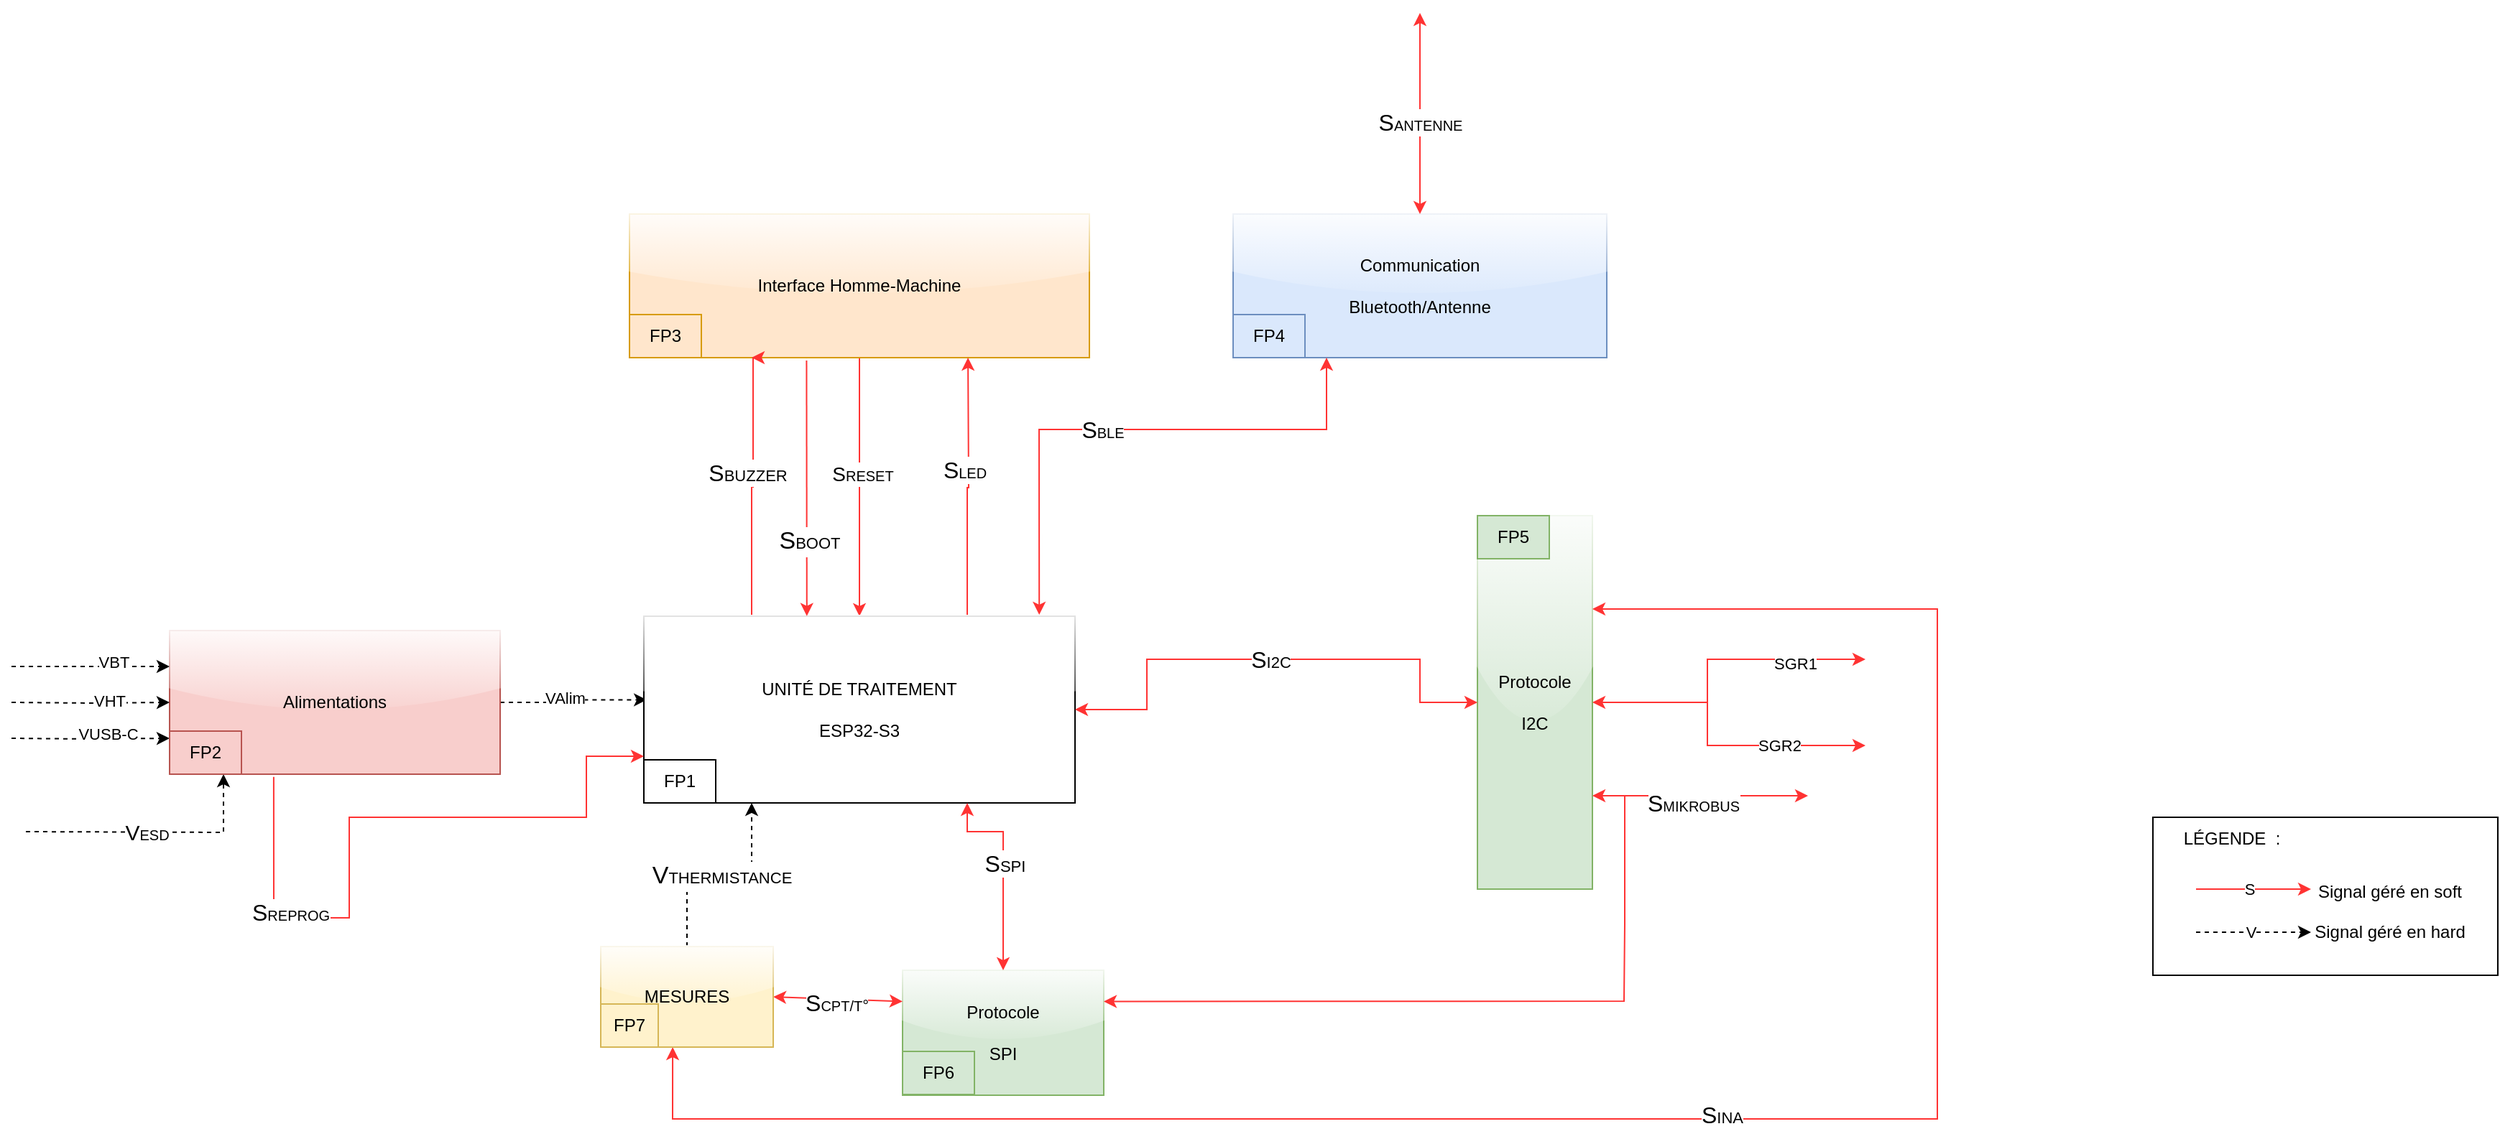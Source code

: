 <mxfile version="24.7.17" pages="2">
  <diagram name="AF1 v1.0 REVA" id="X3fQY1zsOr8cW4xb4W7M">
    <mxGraphModel dx="1839" dy="1220" grid="1" gridSize="10" guides="1" tooltips="1" connect="1" arrows="1" fold="1" page="1" pageScale="1" pageWidth="2336" pageHeight="1654" background="#FFFFFF" math="0" shadow="0">
      <root>
        <mxCell id="0" />
        <mxCell id="1" parent="0" />
        <mxCell id="TCwqkFAJ2CJT01Bx5YSx-300" style="edgeStyle=orthogonalEdgeStyle;rounded=0;orthogonalLoop=1;jettySize=auto;html=1;exitX=1;exitY=0.5;exitDx=0;exitDy=0;entryX=0.007;entryY=0.448;entryDx=0;entryDy=0;dashed=1;entryPerimeter=0;" edge="1" parent="1" source="TCwqkFAJ2CJT01Bx5YSx-3" target="TCwqkFAJ2CJT01Bx5YSx-309">
          <mxGeometry relative="1" as="geometry">
            <mxPoint x="775.0" y="510" as="targetPoint" />
          </mxGeometry>
        </mxCell>
        <mxCell id="TCwqkFAJ2CJT01Bx5YSx-304" value="VAlim" style="edgeLabel;html=1;align=center;verticalAlign=middle;resizable=0;points=[];" vertex="1" connectable="0" parent="TCwqkFAJ2CJT01Bx5YSx-300">
          <mxGeometry x="-0.136" y="3" relative="1" as="geometry">
            <mxPoint as="offset" />
          </mxGeometry>
        </mxCell>
        <mxCell id="TCwqkFAJ2CJT01Bx5YSx-3" value="Alimentations" style="rounded=0;whiteSpace=wrap;html=1;fillColor=#f8cecc;strokeColor=#b85450;glass=1;" vertex="1" parent="1">
          <mxGeometry x="450" y="460" width="230" height="100" as="geometry" />
        </mxCell>
        <mxCell id="TCwqkFAJ2CJT01Bx5YSx-298" style="edgeStyle=orthogonalEdgeStyle;rounded=0;orthogonalLoop=1;jettySize=auto;html=1;exitX=1;exitY=0.5;exitDx=0;exitDy=0;entryX=0;entryY=0.5;entryDx=0;entryDy=0;dashed=1;" edge="1" parent="1" target="TCwqkFAJ2CJT01Bx5YSx-3">
          <mxGeometry relative="1" as="geometry">
            <mxPoint x="340" y="510" as="sourcePoint" />
          </mxGeometry>
        </mxCell>
        <mxCell id="TCwqkFAJ2CJT01Bx5YSx-302" value="VHT" style="edgeLabel;html=1;align=center;verticalAlign=middle;resizable=0;points=[];" vertex="1" connectable="0" parent="TCwqkFAJ2CJT01Bx5YSx-298">
          <mxGeometry x="0.243" y="1" relative="1" as="geometry">
            <mxPoint as="offset" />
          </mxGeometry>
        </mxCell>
        <mxCell id="TCwqkFAJ2CJT01Bx5YSx-299" style="edgeStyle=orthogonalEdgeStyle;rounded=0;orthogonalLoop=1;jettySize=auto;html=1;exitX=1;exitY=0.75;exitDx=0;exitDy=0;entryX=0;entryY=0.75;entryDx=0;entryDy=0;dashed=1;" edge="1" parent="1" target="TCwqkFAJ2CJT01Bx5YSx-3">
          <mxGeometry relative="1" as="geometry">
            <mxPoint x="340" y="535" as="sourcePoint" />
          </mxGeometry>
        </mxCell>
        <mxCell id="TCwqkFAJ2CJT01Bx5YSx-303" value="VUSB-C" style="edgeLabel;html=1;align=center;verticalAlign=middle;resizable=0;points=[];" vertex="1" connectable="0" parent="TCwqkFAJ2CJT01Bx5YSx-299">
          <mxGeometry x="0.221" y="3" relative="1" as="geometry">
            <mxPoint as="offset" />
          </mxGeometry>
        </mxCell>
        <mxCell id="TCwqkFAJ2CJT01Bx5YSx-296" value="" style="endArrow=classic;html=1;rounded=0;entryX=0;entryY=0.25;entryDx=0;entryDy=0;exitX=1;exitY=0.25;exitDx=0;exitDy=0;strokeColor=#000000;dashed=1;" edge="1" parent="1" target="TCwqkFAJ2CJT01Bx5YSx-3">
          <mxGeometry width="50" height="50" relative="1" as="geometry">
            <mxPoint x="340" y="485" as="sourcePoint" />
            <mxPoint x="810" y="570" as="targetPoint" />
          </mxGeometry>
        </mxCell>
        <mxCell id="TCwqkFAJ2CJT01Bx5YSx-301" value="VBT" style="edgeLabel;html=1;align=center;verticalAlign=middle;resizable=0;points=[];" vertex="1" connectable="0" parent="TCwqkFAJ2CJT01Bx5YSx-296">
          <mxGeometry x="0.286" y="3" relative="1" as="geometry">
            <mxPoint as="offset" />
          </mxGeometry>
        </mxCell>
        <mxCell id="TCwqkFAJ2CJT01Bx5YSx-315" style="edgeStyle=orthogonalEdgeStyle;rounded=0;orthogonalLoop=1;jettySize=auto;html=1;exitX=0.5;exitY=1;exitDx=0;exitDy=0;entryX=0.5;entryY=0;entryDx=0;entryDy=0;strokeColor=#FF3333;" edge="1" parent="1" source="TCwqkFAJ2CJT01Bx5YSx-306" target="TCwqkFAJ2CJT01Bx5YSx-309">
          <mxGeometry relative="1" as="geometry" />
        </mxCell>
        <mxCell id="TCwqkFAJ2CJT01Bx5YSx-316" value="&lt;font style=&quot;font-size: 14px;&quot;&gt;S&lt;/font&gt;&lt;font size=&quot;1&quot; style=&quot;&quot;&gt;RESET&lt;/font&gt;" style="edgeLabel;html=1;align=center;verticalAlign=middle;resizable=0;points=[];" vertex="1" connectable="0" parent="TCwqkFAJ2CJT01Bx5YSx-315">
          <mxGeometry x="-0.099" y="2" relative="1" as="geometry">
            <mxPoint as="offset" />
          </mxGeometry>
        </mxCell>
        <mxCell id="TCwqkFAJ2CJT01Bx5YSx-306" value="Interface Homme-Machine" style="rounded=0;whiteSpace=wrap;html=1;fillColor=#ffe6cc;strokeColor=#d79b00;shadow=0;glass=1;" vertex="1" parent="1">
          <mxGeometry x="770" y="170" width="320" height="100" as="geometry" />
        </mxCell>
        <mxCell id="TCwqkFAJ2CJT01Bx5YSx-312" style="edgeStyle=orthogonalEdgeStyle;rounded=0;orthogonalLoop=1;jettySize=auto;html=1;exitX=0.75;exitY=0;exitDx=0;exitDy=0;strokeColor=#FF3333;" edge="1" parent="1" source="TCwqkFAJ2CJT01Bx5YSx-309">
          <mxGeometry relative="1" as="geometry">
            <mxPoint x="1005.529" y="270" as="targetPoint" />
          </mxGeometry>
        </mxCell>
        <mxCell id="TCwqkFAJ2CJT01Bx5YSx-314" value="&lt;font style=&quot;font-size: 16px;&quot;&gt;S&lt;/font&gt;&lt;font size=&quot;1&quot; style=&quot;&quot;&gt;LED&lt;/font&gt;" style="edgeLabel;html=1;align=center;verticalAlign=middle;resizable=0;points=[];" vertex="1" connectable="0" parent="TCwqkFAJ2CJT01Bx5YSx-312">
          <mxGeometry x="0.139" y="3" relative="1" as="geometry">
            <mxPoint as="offset" />
          </mxGeometry>
        </mxCell>
        <mxCell id="TCwqkFAJ2CJT01Bx5YSx-318" style="edgeStyle=orthogonalEdgeStyle;rounded=0;orthogonalLoop=1;jettySize=auto;html=1;exitX=0.25;exitY=0;exitDx=0;exitDy=0;strokeColor=#FF3333;" edge="1" parent="1" source="TCwqkFAJ2CJT01Bx5YSx-309">
          <mxGeometry relative="1" as="geometry">
            <mxPoint x="855" y="270" as="targetPoint" />
            <Array as="points">
              <mxPoint x="855" y="360" />
              <mxPoint x="856" y="270" />
            </Array>
          </mxGeometry>
        </mxCell>
        <mxCell id="TCwqkFAJ2CJT01Bx5YSx-319" value="&lt;font style=&quot;font-size: 16px;&quot;&gt;S&lt;/font&gt;BUZZER" style="edgeLabel;html=1;align=center;verticalAlign=middle;resizable=0;points=[];" vertex="1" connectable="0" parent="TCwqkFAJ2CJT01Bx5YSx-318">
          <mxGeometry x="0.118" y="4" relative="1" as="geometry">
            <mxPoint as="offset" />
          </mxGeometry>
        </mxCell>
        <mxCell id="TCwqkFAJ2CJT01Bx5YSx-309" value="UNITÉ DE TRAITEMENT&lt;div&gt;&lt;br&gt;&lt;/div&gt;&lt;div&gt;ESP32-S3&lt;/div&gt;" style="rounded=0;whiteSpace=wrap;html=1;glass=1;" vertex="1" parent="1">
          <mxGeometry x="780" y="450" width="300" height="130" as="geometry" />
        </mxCell>
        <mxCell id="TCwqkFAJ2CJT01Bx5YSx-320" value="Communication&lt;div&gt;&lt;br&gt;&lt;/div&gt;&lt;div&gt;Bluetooth/Antenne&lt;/div&gt;" style="rounded=0;whiteSpace=wrap;html=1;fillColor=#dae8fc;strokeColor=#6c8ebf;glass=1;" vertex="1" parent="1">
          <mxGeometry x="1190" y="170" width="260" height="100" as="geometry" />
        </mxCell>
        <mxCell id="TCwqkFAJ2CJT01Bx5YSx-321" value="" style="endArrow=classic;startArrow=classic;html=1;rounded=0;exitX=0.917;exitY=-0.008;exitDx=0;exitDy=0;exitPerimeter=0;entryX=0.25;entryY=1;entryDx=0;entryDy=0;strokeColor=#FF3333;" edge="1" parent="1" source="TCwqkFAJ2CJT01Bx5YSx-309" target="TCwqkFAJ2CJT01Bx5YSx-320">
          <mxGeometry width="50" height="50" relative="1" as="geometry">
            <mxPoint x="760" y="610" as="sourcePoint" />
            <mxPoint x="810" y="560" as="targetPoint" />
            <Array as="points">
              <mxPoint x="1055" y="320" />
              <mxPoint x="1255" y="320" />
            </Array>
          </mxGeometry>
        </mxCell>
        <mxCell id="TCwqkFAJ2CJT01Bx5YSx-322" value="&lt;font style=&quot;font-size: 16px;&quot;&gt;S&lt;/font&gt;&lt;font style=&quot;font-size: 10px;&quot;&gt;BLE&lt;/font&gt;" style="edgeLabel;html=1;align=center;verticalAlign=middle;resizable=0;points=[];" vertex="1" connectable="0" parent="TCwqkFAJ2CJT01Bx5YSx-321">
          <mxGeometry x="-0.087" relative="1" as="geometry">
            <mxPoint as="offset" />
          </mxGeometry>
        </mxCell>
        <mxCell id="TCwqkFAJ2CJT01Bx5YSx-327" value="Protocole&lt;div&gt;&lt;br&gt;&lt;/div&gt;&lt;div&gt;I2C&lt;/div&gt;" style="rounded=0;whiteSpace=wrap;html=1;fillColor=#d5e8d4;strokeColor=#82b366;glass=1;" vertex="1" parent="1">
          <mxGeometry x="1360" y="380" width="80" height="260" as="geometry" />
        </mxCell>
        <mxCell id="TCwqkFAJ2CJT01Bx5YSx-329" value="" style="endArrow=classic;startArrow=classic;html=1;rounded=0;entryX=1;entryY=0.25;entryDx=0;entryDy=0;strokeColor=#FF3333;exitX=0.417;exitY=1;exitDx=0;exitDy=0;exitPerimeter=0;" edge="1" parent="1" source="TCwqkFAJ2CJT01Bx5YSx-363" target="TCwqkFAJ2CJT01Bx5YSx-327">
          <mxGeometry width="50" height="50" relative="1" as="geometry">
            <mxPoint x="800" y="770" as="sourcePoint" />
            <mxPoint x="810" y="560" as="targetPoint" />
            <Array as="points">
              <mxPoint x="800" y="800" />
              <mxPoint x="1680" y="800" />
              <mxPoint x="1680" y="445" />
              <mxPoint x="1560" y="445" />
              <mxPoint x="1510" y="445" />
            </Array>
          </mxGeometry>
        </mxCell>
        <mxCell id="TCwqkFAJ2CJT01Bx5YSx-333" value="&lt;font style=&quot;font-size: 16px;&quot;&gt;S&lt;/font&gt;INA" style="edgeLabel;html=1;align=center;verticalAlign=middle;resizable=0;points=[];" vertex="1" connectable="0" parent="TCwqkFAJ2CJT01Bx5YSx-329">
          <mxGeometry x="0.023" y="3" relative="1" as="geometry">
            <mxPoint as="offset" />
          </mxGeometry>
        </mxCell>
        <mxCell id="TCwqkFAJ2CJT01Bx5YSx-330" value="" style="endArrow=classic;startArrow=classic;html=1;rounded=0;entryX=1;entryY=0.5;entryDx=0;entryDy=0;strokeColor=#FF3333;" edge="1" parent="1" target="TCwqkFAJ2CJT01Bx5YSx-327">
          <mxGeometry width="50" height="50" relative="1" as="geometry">
            <mxPoint x="1630" y="480" as="sourcePoint" />
            <mxPoint x="810" y="560" as="targetPoint" />
            <Array as="points">
              <mxPoint x="1520" y="480" />
              <mxPoint x="1520" y="510" />
            </Array>
          </mxGeometry>
        </mxCell>
        <mxCell id="TCwqkFAJ2CJT01Bx5YSx-336" value="SGR1" style="edgeLabel;html=1;align=center;verticalAlign=middle;resizable=0;points=[];" vertex="1" connectable="0" parent="TCwqkFAJ2CJT01Bx5YSx-330">
          <mxGeometry x="-0.79" y="3" relative="1" as="geometry">
            <mxPoint x="-26" as="offset" />
          </mxGeometry>
        </mxCell>
        <mxCell id="TCwqkFAJ2CJT01Bx5YSx-331" value="" style="endArrow=classic;html=1;rounded=0;strokeColor=#FF3333;" edge="1" parent="1">
          <mxGeometry width="50" height="50" relative="1" as="geometry">
            <mxPoint x="1520" y="510" as="sourcePoint" />
            <mxPoint x="1630" y="540" as="targetPoint" />
            <Array as="points">
              <mxPoint x="1520" y="540" />
            </Array>
          </mxGeometry>
        </mxCell>
        <mxCell id="TCwqkFAJ2CJT01Bx5YSx-337" value="SGR2" style="edgeLabel;html=1;align=center;verticalAlign=middle;resizable=0;points=[];" vertex="1" connectable="0" parent="TCwqkFAJ2CJT01Bx5YSx-331">
          <mxGeometry x="0.219" y="-2" relative="1" as="geometry">
            <mxPoint x="-6" y="-2" as="offset" />
          </mxGeometry>
        </mxCell>
        <mxCell id="TCwqkFAJ2CJT01Bx5YSx-332" value="" style="endArrow=classic;startArrow=classic;html=1;rounded=0;strokeColor=#FF3333;entryX=1;entryY=0.75;entryDx=0;entryDy=0;" edge="1" parent="1" target="TCwqkFAJ2CJT01Bx5YSx-327">
          <mxGeometry width="50" height="50" relative="1" as="geometry">
            <mxPoint x="1590" y="575" as="sourcePoint" />
            <mxPoint x="1210" y="690" as="targetPoint" />
            <Array as="points">
              <mxPoint x="1550" y="575" />
            </Array>
          </mxGeometry>
        </mxCell>
        <mxCell id="TCwqkFAJ2CJT01Bx5YSx-338" value="&lt;font style=&quot;font-size: 16px;&quot;&gt;S&lt;/font&gt;&lt;font style=&quot;font-size: 10px;&quot;&gt;MIKROBUS&lt;/font&gt;" style="edgeLabel;html=1;align=center;verticalAlign=middle;resizable=0;points=[];" vertex="1" connectable="0" parent="TCwqkFAJ2CJT01Bx5YSx-332">
          <mxGeometry x="-0.574" y="2" relative="1" as="geometry">
            <mxPoint x="-48" y="3" as="offset" />
          </mxGeometry>
        </mxCell>
        <mxCell id="TCwqkFAJ2CJT01Bx5YSx-340" value="Protocole&lt;div&gt;&lt;br&gt;&lt;/div&gt;&lt;div&gt;SPI&lt;/div&gt;" style="rounded=0;whiteSpace=wrap;html=1;fillColor=#d5e8d4;strokeColor=#82b366;glass=1;" vertex="1" parent="1">
          <mxGeometry x="960" y="696.5" width="140" height="87" as="geometry" />
        </mxCell>
        <mxCell id="TCwqkFAJ2CJT01Bx5YSx-341" value="" style="endArrow=classic;startArrow=classic;html=1;rounded=0;strokeColor=#FF3333;entryX=1;entryY=0.5;entryDx=0;entryDy=0;exitX=0;exitY=0.25;exitDx=0;exitDy=0;" edge="1" parent="1" source="TCwqkFAJ2CJT01Bx5YSx-340" target="TCwqkFAJ2CJT01Bx5YSx-363">
          <mxGeometry width="50" height="50" relative="1" as="geometry">
            <mxPoint x="1000" y="578" as="sourcePoint" />
            <mxPoint x="1000" y="700" as="targetPoint" />
            <Array as="points" />
          </mxGeometry>
        </mxCell>
        <mxCell id="TCwqkFAJ2CJT01Bx5YSx-345" value="&lt;font style=&quot;font-size: 16px;&quot;&gt;S&lt;/font&gt;&lt;font style=&quot;font-size: 10px;&quot;&gt;CPT/T&lt;/font&gt;°" style="edgeLabel;html=1;align=center;verticalAlign=middle;resizable=0;points=[];" vertex="1" connectable="0" parent="TCwqkFAJ2CJT01Bx5YSx-341">
          <mxGeometry x="0.024" y="2" relative="1" as="geometry">
            <mxPoint as="offset" />
          </mxGeometry>
        </mxCell>
        <mxCell id="TCwqkFAJ2CJT01Bx5YSx-343" value="" style="endArrow=classic;html=1;rounded=0;entryX=1;entryY=0.25;entryDx=0;entryDy=0;strokeColor=#FF3333;" edge="1" parent="1" target="TCwqkFAJ2CJT01Bx5YSx-340">
          <mxGeometry width="50" height="50" relative="1" as="geometry">
            <mxPoint x="1462.5" y="574.5" as="sourcePoint" />
            <mxPoint x="1337.5" y="721" as="targetPoint" />
            <Array as="points">
              <mxPoint x="1462.5" y="664.5" />
              <mxPoint x="1462" y="718" />
            </Array>
          </mxGeometry>
        </mxCell>
        <mxCell id="TCwqkFAJ2CJT01Bx5YSx-347" style="edgeStyle=orthogonalEdgeStyle;rounded=0;orthogonalLoop=1;jettySize=auto;html=1;entryX=0.75;entryY=1;entryDx=0;entryDy=0;dashed=1;" edge="1" parent="1" target="TCwqkFAJ2CJT01Bx5YSx-378">
          <mxGeometry relative="1" as="geometry">
            <mxPoint x="350" y="600" as="sourcePoint" />
            <mxPoint x="182.5" y="560" as="targetPoint" />
          </mxGeometry>
        </mxCell>
        <mxCell id="TCwqkFAJ2CJT01Bx5YSx-348" value="&lt;font style=&quot;font-size: 15px;&quot;&gt;V&lt;/font&gt;&lt;font style=&quot;font-size: 10px;&quot;&gt;ESD&lt;/font&gt;" style="edgeLabel;html=1;align=center;verticalAlign=middle;resizable=0;points=[];" vertex="1" connectable="0" parent="TCwqkFAJ2CJT01Bx5YSx-347">
          <mxGeometry x="-0.056" y="1" relative="1" as="geometry">
            <mxPoint as="offset" />
          </mxGeometry>
        </mxCell>
        <mxCell id="TCwqkFAJ2CJT01Bx5YSx-355" style="edgeStyle=orthogonalEdgeStyle;rounded=0;orthogonalLoop=1;jettySize=auto;html=1;entryX=0;entryY=0.75;entryDx=0;entryDy=0;strokeColor=#FF3333;exitX=0.315;exitY=1.019;exitDx=0;exitDy=0;exitPerimeter=0;" edge="1" parent="1" source="TCwqkFAJ2CJT01Bx5YSx-3" target="TCwqkFAJ2CJT01Bx5YSx-309">
          <mxGeometry relative="1" as="geometry">
            <mxPoint x="520" y="650" as="sourcePoint" />
            <Array as="points">
              <mxPoint x="522" y="660" />
              <mxPoint x="575" y="660" />
              <mxPoint x="575" y="590" />
              <mxPoint x="740" y="590" />
              <mxPoint x="740" y="548" />
            </Array>
          </mxGeometry>
        </mxCell>
        <mxCell id="TCwqkFAJ2CJT01Bx5YSx-362" value="&lt;font style=&quot;font-size: 16px;&quot;&gt;S&lt;/font&gt;&lt;font style=&quot;font-size: 10px;&quot;&gt;REPROG&lt;/font&gt;" style="edgeLabel;html=1;align=center;verticalAlign=middle;resizable=0;points=[];" vertex="1" connectable="0" parent="TCwqkFAJ2CJT01Bx5YSx-355">
          <mxGeometry x="-0.533" y="4" relative="1" as="geometry">
            <mxPoint as="offset" />
          </mxGeometry>
        </mxCell>
        <mxCell id="TCwqkFAJ2CJT01Bx5YSx-364" style="edgeStyle=orthogonalEdgeStyle;rounded=0;orthogonalLoop=1;jettySize=auto;html=1;exitX=0.5;exitY=0;exitDx=0;exitDy=0;entryX=0.25;entryY=1;entryDx=0;entryDy=0;strokeColor=#000000;dashed=1;" edge="1" parent="1" source="TCwqkFAJ2CJT01Bx5YSx-363" target="TCwqkFAJ2CJT01Bx5YSx-309">
          <mxGeometry relative="1" as="geometry">
            <Array as="points">
              <mxPoint x="810" y="630" />
              <mxPoint x="855" y="630" />
            </Array>
          </mxGeometry>
        </mxCell>
        <mxCell id="TCwqkFAJ2CJT01Bx5YSx-365" value="&lt;font style=&quot;font-size: 17px;&quot;&gt;V&lt;/font&gt;&lt;font style=&quot;font-size: 11px;&quot;&gt;THERMISTANCE&lt;/font&gt;" style="edgeLabel;html=1;align=center;verticalAlign=middle;resizable=0;points=[];" vertex="1" connectable="0" parent="TCwqkFAJ2CJT01Bx5YSx-364">
          <mxGeometry x="0.024" y="-1" relative="1" as="geometry">
            <mxPoint as="offset" />
          </mxGeometry>
        </mxCell>
        <mxCell id="TCwqkFAJ2CJT01Bx5YSx-363" value="MESURES" style="rounded=0;whiteSpace=wrap;html=1;fillColor=#fff2cc;strokeColor=#d6b656;glass=1;" vertex="1" parent="1">
          <mxGeometry x="750" y="680" width="120" height="70" as="geometry" />
        </mxCell>
        <mxCell id="TCwqkFAJ2CJT01Bx5YSx-371" value="FP1" style="rounded=0;whiteSpace=wrap;html=1;" vertex="1" parent="1">
          <mxGeometry x="780" y="550" width="50" height="30" as="geometry" />
        </mxCell>
        <mxCell id="TCwqkFAJ2CJT01Bx5YSx-374" value="FP3" style="rounded=0;whiteSpace=wrap;html=1;fillColor=#ffe6cc;strokeColor=#d79b00;" vertex="1" parent="1">
          <mxGeometry x="770" y="240" width="50" height="30" as="geometry" />
        </mxCell>
        <mxCell id="TCwqkFAJ2CJT01Bx5YSx-375" value="FP5" style="rounded=0;whiteSpace=wrap;html=1;fillColor=#d5e8d4;strokeColor=#82b366;" vertex="1" parent="1">
          <mxGeometry x="1360" y="380" width="50" height="30" as="geometry" />
        </mxCell>
        <mxCell id="TCwqkFAJ2CJT01Bx5YSx-376" value="FP6" style="rounded=0;whiteSpace=wrap;html=1;fillColor=#d5e8d4;strokeColor=#82b366;" vertex="1" parent="1">
          <mxGeometry x="960" y="753" width="50" height="30" as="geometry" />
        </mxCell>
        <mxCell id="TCwqkFAJ2CJT01Bx5YSx-377" value="FP7" style="rounded=0;whiteSpace=wrap;html=1;fillColor=#fff2cc;strokeColor=#d6b656;" vertex="1" parent="1">
          <mxGeometry x="750" y="720" width="40" height="30" as="geometry" />
        </mxCell>
        <mxCell id="TCwqkFAJ2CJT01Bx5YSx-378" value="FP2" style="rounded=0;whiteSpace=wrap;html=1;fillColor=#f8cecc;strokeColor=#b85450;" vertex="1" parent="1">
          <mxGeometry x="450" y="530" width="50" height="30" as="geometry" />
        </mxCell>
        <mxCell id="TCwqkFAJ2CJT01Bx5YSx-379" value="FP4" style="rounded=0;whiteSpace=wrap;html=1;fillColor=#dae8fc;strokeColor=#6c8ebf;" vertex="1" parent="1">
          <mxGeometry x="1190" y="240" width="50" height="30" as="geometry" />
        </mxCell>
        <mxCell id="TCwqkFAJ2CJT01Bx5YSx-388" value="" style="endArrow=classic;html=1;rounded=0;exitX=0.385;exitY=1.02;exitDx=0;exitDy=0;exitPerimeter=0;entryX=0.378;entryY=-0.001;entryDx=0;entryDy=0;entryPerimeter=0;strokeColor=#FF3333;" edge="1" parent="1" source="TCwqkFAJ2CJT01Bx5YSx-306" target="TCwqkFAJ2CJT01Bx5YSx-309">
          <mxGeometry width="50" height="50" relative="1" as="geometry">
            <mxPoint x="760" y="590" as="sourcePoint" />
            <mxPoint x="810" y="540" as="targetPoint" />
          </mxGeometry>
        </mxCell>
        <mxCell id="TCwqkFAJ2CJT01Bx5YSx-390" value="&lt;font style=&quot;font-size: 17px;&quot;&gt;S&lt;/font&gt;BOOT" style="edgeLabel;html=1;align=center;verticalAlign=middle;resizable=0;points=[];" vertex="1" connectable="0" parent="TCwqkFAJ2CJT01Bx5YSx-388">
          <mxGeometry x="0.41" y="1" relative="1" as="geometry">
            <mxPoint as="offset" />
          </mxGeometry>
        </mxCell>
        <mxCell id="Ng-FIkoqykLM8qBbvaUk-2" value="" style="endArrow=classic;startArrow=classic;html=1;rounded=0;exitX=0.917;exitY=-0.008;exitDx=0;exitDy=0;exitPerimeter=0;strokeColor=#FF3333;" edge="1" parent="1">
          <mxGeometry width="50" height="50" relative="1" as="geometry">
            <mxPoint x="1320" y="170" as="sourcePoint" />
            <mxPoint x="1320" y="30" as="targetPoint" />
            <Array as="points">
              <mxPoint x="1320" y="41" />
            </Array>
          </mxGeometry>
        </mxCell>
        <mxCell id="Ng-FIkoqykLM8qBbvaUk-3" value="&lt;font style=&quot;font-size: 16px;&quot;&gt;S&lt;/font&gt;&lt;font style=&quot;font-size: 10px;&quot;&gt;ANTENNE&lt;/font&gt;" style="edgeLabel;html=1;align=center;verticalAlign=middle;resizable=0;points=[];" vertex="1" connectable="0" parent="Ng-FIkoqykLM8qBbvaUk-2">
          <mxGeometry x="-0.087" relative="1" as="geometry">
            <mxPoint as="offset" />
          </mxGeometry>
        </mxCell>
        <mxCell id="Ng-FIkoqykLM8qBbvaUk-6" value="" style="endArrow=classic;startArrow=classic;html=1;rounded=0;exitX=0.5;exitY=0;exitDx=0;exitDy=0;entryX=0.75;entryY=1;entryDx=0;entryDy=0;strokeColor=#FF3333;" edge="1" parent="1" source="TCwqkFAJ2CJT01Bx5YSx-340" target="TCwqkFAJ2CJT01Bx5YSx-309">
          <mxGeometry width="50" height="50" relative="1" as="geometry">
            <mxPoint x="760" y="470" as="sourcePoint" />
            <mxPoint x="810" y="420" as="targetPoint" />
            <Array as="points">
              <mxPoint x="1030" y="600" />
              <mxPoint x="1005" y="600" />
            </Array>
          </mxGeometry>
        </mxCell>
        <mxCell id="Ng-FIkoqykLM8qBbvaUk-8" value="&lt;font style=&quot;font-size: 16px;&quot;&gt;S&lt;/font&gt;SPI" style="edgeLabel;html=1;align=center;verticalAlign=middle;resizable=0;points=[];" vertex="1" connectable="0" parent="Ng-FIkoqykLM8qBbvaUk-6">
          <mxGeometry x="0.051" y="-1" relative="1" as="geometry">
            <mxPoint as="offset" />
          </mxGeometry>
        </mxCell>
        <mxCell id="Ng-FIkoqykLM8qBbvaUk-7" value="" style="endArrow=classic;startArrow=classic;html=1;rounded=0;exitX=0;exitY=0.5;exitDx=0;exitDy=0;entryX=1;entryY=0.5;entryDx=0;entryDy=0;strokeColor=#FF3333;" edge="1" parent="1" source="TCwqkFAJ2CJT01Bx5YSx-327" target="TCwqkFAJ2CJT01Bx5YSx-309">
          <mxGeometry width="50" height="50" relative="1" as="geometry">
            <mxPoint x="1040" y="707" as="sourcePoint" />
            <mxPoint x="1015" y="590" as="targetPoint" />
            <Array as="points">
              <mxPoint x="1320" y="510" />
              <mxPoint x="1320" y="480" />
              <mxPoint x="1130" y="480" />
              <mxPoint x="1130" y="515" />
            </Array>
          </mxGeometry>
        </mxCell>
        <mxCell id="Ng-FIkoqykLM8qBbvaUk-9" value="&lt;font style=&quot;font-size: 16px;&quot;&gt;S&lt;/font&gt;I2C" style="edgeLabel;html=1;align=center;verticalAlign=middle;resizable=0;points=[];" vertex="1" connectable="0" parent="Ng-FIkoqykLM8qBbvaUk-7">
          <mxGeometry x="0.012" relative="1" as="geometry">
            <mxPoint as="offset" />
          </mxGeometry>
        </mxCell>
        <mxCell id="Xa7uUKW_JC9z2w6pw69J-1" value="LÉGENDE&amp;nbsp; :" style="text;html=1;align=center;verticalAlign=middle;whiteSpace=wrap;rounded=0;" vertex="1" parent="1">
          <mxGeometry x="1840" y="590" width="90" height="30" as="geometry" />
        </mxCell>
        <mxCell id="Xa7uUKW_JC9z2w6pw69J-5" value="" style="endArrow=classic;html=1;rounded=0;strokeColor=#FF3333;" edge="1" parent="1">
          <mxGeometry width="50" height="50" relative="1" as="geometry">
            <mxPoint x="1860" y="640" as="sourcePoint" />
            <mxPoint x="1940" y="640" as="targetPoint" />
          </mxGeometry>
        </mxCell>
        <mxCell id="Xa7uUKW_JC9z2w6pw69J-6" value="S" style="edgeLabel;html=1;align=center;verticalAlign=middle;resizable=0;points=[];" vertex="1" connectable="0" parent="Xa7uUKW_JC9z2w6pw69J-5">
          <mxGeometry x="-0.079" relative="1" as="geometry">
            <mxPoint as="offset" />
          </mxGeometry>
        </mxCell>
        <mxCell id="Xa7uUKW_JC9z2w6pw69J-10" value="" style="endArrow=classic;html=1;rounded=0;dashed=1;" edge="1" parent="1">
          <mxGeometry width="50" height="50" relative="1" as="geometry">
            <mxPoint x="1860" y="670" as="sourcePoint" />
            <mxPoint x="1940" y="670" as="targetPoint" />
          </mxGeometry>
        </mxCell>
        <mxCell id="Xa7uUKW_JC9z2w6pw69J-11" value="V" style="edgeLabel;html=1;align=center;verticalAlign=middle;resizable=0;points=[];" vertex="1" connectable="0" parent="Xa7uUKW_JC9z2w6pw69J-10">
          <mxGeometry x="-0.05" y="-3" relative="1" as="geometry">
            <mxPoint y="-3" as="offset" />
          </mxGeometry>
        </mxCell>
        <mxCell id="Xa7uUKW_JC9z2w6pw69J-12" value="Signal géré en soft" style="text;html=1;align=center;verticalAlign=middle;whiteSpace=wrap;rounded=0;" vertex="1" parent="1">
          <mxGeometry x="1940" y="627" width="110" height="30" as="geometry" />
        </mxCell>
        <mxCell id="Xa7uUKW_JC9z2w6pw69J-13" value="Signal géré en hard" style="text;html=1;align=center;verticalAlign=middle;whiteSpace=wrap;rounded=0;" vertex="1" parent="1">
          <mxGeometry x="1940" y="655" width="110" height="30" as="geometry" />
        </mxCell>
        <mxCell id="Xa7uUKW_JC9z2w6pw69J-14" value="" style="rounded=0;whiteSpace=wrap;html=1;fillColor=none;" vertex="1" parent="1">
          <mxGeometry x="1830" y="590" width="240" height="110" as="geometry" />
        </mxCell>
      </root>
    </mxGraphModel>
  </diagram>
  <diagram id="YrFDm8GjacZ_1nGMyGcL" name="AF2 V1.0 REVA">
    <mxGraphModel dx="6802" dy="2963" grid="1" gridSize="10" guides="1" tooltips="1" connect="1" arrows="1" fold="1" page="1" pageScale="1" pageWidth="2336" pageHeight="1654" math="0" shadow="0">
      <root>
        <mxCell id="0" />
        <mxCell id="1" parent="0" />
        <mxCell id="rCXYzEkiWeuKtUZMqGnk-1" value="" style="endArrow=none;html=1;rounded=0;" edge="1" parent="1">
          <mxGeometry width="50" height="50" relative="1" as="geometry">
            <mxPoint x="1160" y="1660" as="sourcePoint" />
            <mxPoint x="1160" as="targetPoint" />
          </mxGeometry>
        </mxCell>
        <mxCell id="rCXYzEkiWeuKtUZMqGnk-2" value="" style="endArrow=none;html=1;rounded=0;" edge="1" parent="1">
          <mxGeometry width="50" height="50" relative="1" as="geometry">
            <mxPoint y="800" as="sourcePoint" />
            <mxPoint x="2330" y="800" as="targetPoint" />
          </mxGeometry>
        </mxCell>
        <mxCell id="rCXYzEkiWeuKtUZMqGnk-3" value="&lt;font style=&quot;font-size: 15px;&quot;&gt;UNITÉ DE TRAITEMENT&lt;/font&gt;&lt;div&gt;&lt;font style=&quot;font-size: 15px;&quot;&gt;&lt;br&gt;&lt;/font&gt;&lt;/div&gt;&lt;div&gt;&lt;span style=&quot;font-size: 15px;&quot;&gt;ESP32-S3&lt;/span&gt;&lt;/div&gt;" style="rounded=0;whiteSpace=wrap;html=1;gradientColor=none;gradientDirection=north;" vertex="1" parent="1">
          <mxGeometry x="400" y="130" width="310" height="480" as="geometry" />
        </mxCell>
        <mxCell id="4zOi82H_9D-6pu0cy0u1-1" value="FP1" style="rounded=0;whiteSpace=wrap;html=1;" vertex="1" parent="1">
          <mxGeometry x="400" y="550" width="120" height="60" as="geometry" />
        </mxCell>
        <mxCell id="9yr0NSuXwpKioR5Y9aC8-1" value="" style="endArrow=classic;html=1;rounded=0;entryX=0;entryY=0.25;entryDx=0;entryDy=0;dashed=1;" edge="1" parent="1">
          <mxGeometry width="50" height="50" relative="1" as="geometry">
            <mxPoint x="240" y="157" as="sourcePoint" />
            <mxPoint x="400" y="157.0" as="targetPoint" />
          </mxGeometry>
        </mxCell>
        <mxCell id="9yr0NSuXwpKioR5Y9aC8-2" value="&lt;font style=&quot;font-size: 17px;&quot;&gt;V&lt;/font&gt;ALIM" style="edgeLabel;html=1;align=center;verticalAlign=middle;resizable=0;points=[];" vertex="1" connectable="0" parent="9yr0NSuXwpKioR5Y9aC8-1">
          <mxGeometry x="0.029" y="-1" relative="1" as="geometry">
            <mxPoint x="1" as="offset" />
          </mxGeometry>
        </mxCell>
        <mxCell id="GDPC8ZGw_0KAcvgy7Yg2-3" value="" style="endArrow=classic;startArrow=classic;html=1;rounded=0;exitX=1.001;exitY=0.21;exitDx=0;exitDy=0;exitPerimeter=0;strokeColor=#FF3333;" edge="1" parent="1">
          <mxGeometry width="50" height="50" relative="1" as="geometry">
            <mxPoint x="150" y="250" as="sourcePoint" />
            <mxPoint x="400" y="250" as="targetPoint" />
            <Array as="points" />
          </mxGeometry>
        </mxCell>
        <mxCell id="mEdJZu6cqZfVRWObKcSv-2" value="&lt;font style=&quot;font-size: 15px;&quot;&gt;S&lt;/font&gt;&lt;font style=&quot;font-size: 10px;&quot;&gt;I2C&lt;/font&gt;" style="edgeLabel;html=1;align=center;verticalAlign=middle;resizable=0;points=[];" vertex="1" connectable="0" parent="GDPC8ZGw_0KAcvgy7Yg2-3">
          <mxGeometry x="-0.083" y="-1" relative="1" as="geometry">
            <mxPoint as="offset" />
          </mxGeometry>
        </mxCell>
        <mxCell id="Pel5shQmPmLuLzQ3dU6m-1" value="&lt;font style=&quot;font-size: 10px;&quot;&gt;Vers FP5&lt;/font&gt;" style="text;html=1;align=center;verticalAlign=middle;whiteSpace=wrap;rounded=0;" vertex="1" parent="1">
          <mxGeometry x="90" y="233" width="60" height="30" as="geometry" />
        </mxCell>
        <mxCell id="Pel5shQmPmLuLzQ3dU6m-3" value="&lt;font style=&quot;font-size: 10px;&quot;&gt;Vers FP5&lt;/font&gt;" style="text;html=1;align=center;verticalAlign=middle;whiteSpace=wrap;rounded=0;" vertex="1" parent="1">
          <mxGeometry x="865" y="188.5" width="60" height="30" as="geometry" />
        </mxCell>
        <mxCell id="odUlICAgPtPxGusDDfFH-1" value="" style="endArrow=classic;html=1;rounded=0;exitX=0.005;exitY=0.668;exitDx=0;exitDy=0;exitPerimeter=0;strokeColor=#FF3333;" edge="1" parent="1">
          <mxGeometry width="50" height="50" relative="1" as="geometry">
            <mxPoint x="399.17" y="536.64" as="sourcePoint" />
            <mxPoint x="277.62" y="536" as="targetPoint" />
          </mxGeometry>
        </mxCell>
        <mxCell id="odUlICAgPtPxGusDDfFH-5" value="&lt;font style=&quot;font-size: 16px;&quot;&gt;S&lt;/font&gt;&lt;font style=&quot;font-size: 10px;&quot;&gt;BUZZER&lt;/font&gt;" style="edgeLabel;html=1;align=center;verticalAlign=middle;resizable=0;points=[];" vertex="1" connectable="0" parent="odUlICAgPtPxGusDDfFH-1">
          <mxGeometry x="-0.076" y="1" relative="1" as="geometry">
            <mxPoint as="offset" />
          </mxGeometry>
        </mxCell>
        <mxCell id="odUlICAgPtPxGusDDfFH-2" value="" style="endArrow=classic;html=1;rounded=0;exitX=0.005;exitY=0.668;exitDx=0;exitDy=0;exitPerimeter=0;strokeColor=#FF3333;" edge="1" parent="1">
          <mxGeometry width="50" height="50" relative="1" as="geometry">
            <mxPoint x="399.62" y="517" as="sourcePoint" />
            <mxPoint x="277.62" y="516" as="targetPoint" />
          </mxGeometry>
        </mxCell>
        <mxCell id="UDa-Hr9pEtDYvA_QU0pc-1" value="&lt;font style=&quot;font-size: 16px;&quot;&gt;S&lt;/font&gt;&lt;font style=&quot;font-size: 10px;&quot;&gt;LED&lt;/font&gt;" style="edgeLabel;html=1;align=center;verticalAlign=middle;resizable=0;points=[];" vertex="1" connectable="0" parent="odUlICAgPtPxGusDDfFH-2">
          <mxGeometry x="-0.105" y="1" relative="1" as="geometry">
            <mxPoint as="offset" />
          </mxGeometry>
        </mxCell>
        <mxCell id="odUlICAgPtPxGusDDfFH-3" value="" style="endArrow=classic;html=1;rounded=0;entryX=-0.002;entryY=0.593;entryDx=0;entryDy=0;entryPerimeter=0;strokeColor=#FF3333;" edge="1" parent="1">
          <mxGeometry width="50" height="50" relative="1" as="geometry">
            <mxPoint x="280.62" y="497" as="sourcePoint" />
            <mxPoint x="400.0" y="496.64" as="targetPoint" />
          </mxGeometry>
        </mxCell>
        <mxCell id="UDa-Hr9pEtDYvA_QU0pc-2" value="&lt;font style=&quot;font-size: 16px;&quot;&gt;S&lt;/font&gt;&lt;font style=&quot;font-size: 10px;&quot;&gt;BOOT&lt;/font&gt;" style="edgeLabel;html=1;align=center;verticalAlign=middle;resizable=0;points=[];" vertex="1" connectable="0" parent="odUlICAgPtPxGusDDfFH-3">
          <mxGeometry x="0.012" relative="1" as="geometry">
            <mxPoint as="offset" />
          </mxGeometry>
        </mxCell>
        <mxCell id="odUlICAgPtPxGusDDfFH-4" value="" style="endArrow=classic;html=1;rounded=0;entryX=-0.002;entryY=0.593;entryDx=0;entryDy=0;entryPerimeter=0;strokeColor=#FF3333;" edge="1" parent="1">
          <mxGeometry width="50" height="50" relative="1" as="geometry">
            <mxPoint x="280.62" y="476.36" as="sourcePoint" />
            <mxPoint x="400.0" y="476.0" as="targetPoint" />
          </mxGeometry>
        </mxCell>
        <mxCell id="UDa-Hr9pEtDYvA_QU0pc-3" value="&lt;font style=&quot;font-size: 16px;&quot;&gt;S&lt;/font&gt;&lt;font style=&quot;font-size: 10px;&quot;&gt;RESET&lt;/font&gt;" style="edgeLabel;html=1;align=center;verticalAlign=middle;resizable=0;points=[];" vertex="1" connectable="0" parent="odUlICAgPtPxGusDDfFH-4">
          <mxGeometry x="0.001" y="1" relative="1" as="geometry">
            <mxPoint as="offset" />
          </mxGeometry>
        </mxCell>
        <mxCell id="PBIN07jX60sCzzyvnvXB-1" value="&lt;font style=&quot;font-size: 10px;&quot;&gt;Vers FP3&lt;/font&gt;" style="text;html=1;align=center;verticalAlign=middle;whiteSpace=wrap;rounded=0;" vertex="1" parent="1">
          <mxGeometry x="217.62" y="500" width="60" height="30" as="geometry" />
        </mxCell>
        <mxCell id="PBIN07jX60sCzzyvnvXB-2" value="&lt;font style=&quot;font-size: 10px;&quot;&gt;Vers FP3&lt;/font&gt;" style="text;html=1;align=center;verticalAlign=middle;whiteSpace=wrap;rounded=0;" vertex="1" parent="1">
          <mxGeometry x="217.62" y="521" width="60" height="30" as="geometry" />
        </mxCell>
        <mxCell id="PBIN07jX60sCzzyvnvXB-3" value="&lt;font style=&quot;font-size: 10px;&quot;&gt;Viens de FP3&lt;/font&gt;" style="text;html=1;align=center;verticalAlign=middle;whiteSpace=wrap;rounded=0;" vertex="1" parent="1">
          <mxGeometry x="207.62" y="460" width="80" height="30" as="geometry" />
        </mxCell>
        <mxCell id="PBIN07jX60sCzzyvnvXB-4" value="&lt;font style=&quot;font-size: 10px;&quot;&gt;Viens de FP3&lt;/font&gt;" style="text;html=1;align=center;verticalAlign=middle;whiteSpace=wrap;rounded=0;" vertex="1" parent="1">
          <mxGeometry x="208.62" y="480" width="80" height="30" as="geometry" />
        </mxCell>
        <mxCell id="PBIN07jX60sCzzyvnvXB-5" value="&lt;font style=&quot;font-size: 10px;&quot;&gt;Viens de FP2&lt;/font&gt;" style="text;html=1;align=center;verticalAlign=middle;whiteSpace=wrap;rounded=0;" vertex="1" parent="1">
          <mxGeometry x="159" y="140" width="80" height="30" as="geometry" />
        </mxCell>
        <mxCell id="YqOnWvR6nouON5F3Dv8k-1" value="&lt;font style=&quot;font-size: 10px;&quot;&gt;Vers FP4&lt;/font&gt;" style="text;html=1;align=center;verticalAlign=middle;whiteSpace=wrap;rounded=0;" vertex="1" parent="1">
          <mxGeometry x="910" y="380" width="60" height="30" as="geometry" />
        </mxCell>
        <mxCell id="SIpGmPUs-K8d-U8OIpLH-1" value="" style="endArrow=classic;html=1;rounded=0;entryX=1.007;entryY=0.563;entryDx=0;entryDy=0;entryPerimeter=0;strokeColor=#FF3333;" edge="1" parent="1">
          <mxGeometry width="50" height="50" relative="1" as="geometry">
            <mxPoint x="937.83" y="296" as="sourcePoint" />
            <mxPoint x="710.0" y="296.24" as="targetPoint" />
            <Array as="points">
              <mxPoint x="887.83" y="296" />
            </Array>
          </mxGeometry>
        </mxCell>
        <mxCell id="SIpGmPUs-K8d-U8OIpLH-3" value="&lt;font style=&quot;font-size: 16px;&quot;&gt;S&lt;/font&gt;&lt;font style=&quot;font-size: 10px;&quot;&gt;THERMISTANCE&lt;/font&gt;" style="edgeLabel;html=1;align=center;verticalAlign=middle;resizable=0;points=[];" vertex="1" connectable="0" parent="SIpGmPUs-K8d-U8OIpLH-1">
          <mxGeometry x="0.096" y="1" relative="1" as="geometry">
            <mxPoint as="offset" />
          </mxGeometry>
        </mxCell>
        <mxCell id="SIpGmPUs-K8d-U8OIpLH-6" value="" style="endArrow=classic;html=1;rounded=0;strokeColor=#FF3333;" edge="1" parent="1">
          <mxGeometry width="50" height="50" relative="1" as="geometry">
            <mxPoint x="937.83" y="296" as="sourcePoint" />
            <mxPoint x="957.83" y="296" as="targetPoint" />
            <Array as="points" />
          </mxGeometry>
        </mxCell>
        <mxCell id="SIpGmPUs-K8d-U8OIpLH-7" value="&lt;font style=&quot;font-size: 10px;&quot;&gt;Vers FP7&lt;/font&gt;" style="text;html=1;align=center;verticalAlign=middle;whiteSpace=wrap;rounded=0;" vertex="1" parent="1">
          <mxGeometry x="957.83" y="280" width="60" height="30" as="geometry" />
        </mxCell>
        <mxCell id="iJ6Mkq3qaODiJyUZqLCY-1" value="&lt;font style=&quot;font-size: 10px;&quot;&gt;Viens de FP2&lt;/font&gt;" style="text;html=1;align=center;verticalAlign=middle;whiteSpace=wrap;rounded=0;" vertex="1" parent="1">
          <mxGeometry x="830" y="546" width="80" height="30" as="geometry" />
        </mxCell>
        <mxCell id="03IXZqj_naqLW8QQAtYu-1" value="&lt;font style=&quot;font-size: 16px;&quot;&gt;FP1 - Unité de traitement&lt;/font&gt;" style="text;html=1;align=left;verticalAlign=middle;whiteSpace=wrap;rounded=0;" vertex="1" parent="1">
          <mxGeometry width="500" height="30" as="geometry" />
        </mxCell>
        <mxCell id="P7Oh05MW6o98ZR_pqmLb-1" value="&lt;font style=&quot;font-size: 16px;&quot;&gt;FP3 - Interface Homme-Machine&lt;/font&gt;" style="text;html=1;align=left;verticalAlign=middle;whiteSpace=wrap;rounded=0;" vertex="1" parent="1">
          <mxGeometry y="797" width="500" height="30" as="geometry" />
        </mxCell>
        <mxCell id="kFWMkLkRTwCg40ML7I6V-1" value="LED&lt;div&gt;Utilisateur&lt;/div&gt;" style="rounded=0;whiteSpace=wrap;html=1;" vertex="1" parent="1">
          <mxGeometry x="230" y="900" width="161" height="140" as="geometry" />
        </mxCell>
        <mxCell id="kFWMkLkRTwCg40ML7I6V-2" value="BUZZER" style="rounded=0;whiteSpace=wrap;html=1;" vertex="1" parent="1">
          <mxGeometry x="230" y="1120" width="161" height="140" as="geometry" />
        </mxCell>
        <mxCell id="kFWMkLkRTwCg40ML7I6V-3" value="Bouton&lt;div&gt;BOOT&lt;/div&gt;" style="rounded=0;whiteSpace=wrap;html=1;" vertex="1" parent="1">
          <mxGeometry x="743.5" y="900" width="161" height="140" as="geometry" />
        </mxCell>
        <mxCell id="kFWMkLkRTwCg40ML7I6V-4" value="Bouton&lt;div&gt;RESET&lt;/div&gt;" style="rounded=0;whiteSpace=wrap;html=1;" vertex="1" parent="1">
          <mxGeometry x="743.5" y="1120" width="161" height="140" as="geometry" />
        </mxCell>
        <mxCell id="kFWMkLkRTwCg40ML7I6V-6" value="" style="endArrow=classic;html=1;rounded=0;entryX=1;entryY=0.25;entryDx=0;entryDy=0;strokeColor=#FF3333;" edge="1" parent="1">
          <mxGeometry width="50" height="50" relative="1" as="geometry">
            <mxPoint x="490" y="969.23" as="sourcePoint" />
            <mxPoint x="391" y="969.23" as="targetPoint" />
            <Array as="points" />
          </mxGeometry>
        </mxCell>
        <mxCell id="kFWMkLkRTwCg40ML7I6V-11" value="&lt;font style=&quot;font-size: 16px;&quot;&gt;S&lt;/font&gt;&lt;font style=&quot;font-size: 10px;&quot;&gt;LED&lt;/font&gt;" style="edgeLabel;html=1;align=center;verticalAlign=middle;resizable=0;points=[];" vertex="1" connectable="0" parent="kFWMkLkRTwCg40ML7I6V-6">
          <mxGeometry x="0.021" relative="1" as="geometry">
            <mxPoint x="4" y="1" as="offset" />
          </mxGeometry>
        </mxCell>
        <mxCell id="fN638vaNAiypB7q3fUQp-4" value="&lt;font style=&quot;font-size: 10px;&quot;&gt;Viens de FP1&lt;/font&gt;" style="text;html=1;align=center;verticalAlign=middle;whiteSpace=wrap;rounded=0;" vertex="1" parent="1">
          <mxGeometry x="490" y="955" width="80" height="30" as="geometry" />
        </mxCell>
        <mxCell id="fN638vaNAiypB7q3fUQp-6" value="" style="endArrow=classic;html=1;rounded=0;entryX=1;entryY=0.25;entryDx=0;entryDy=0;strokeColor=#FF3333;" edge="1" parent="1">
          <mxGeometry width="50" height="50" relative="1" as="geometry">
            <mxPoint x="490" y="1189.57" as="sourcePoint" />
            <mxPoint x="391" y="1189.57" as="targetPoint" />
            <Array as="points" />
          </mxGeometry>
        </mxCell>
        <mxCell id="fN638vaNAiypB7q3fUQp-7" value="&lt;font style=&quot;font-size: 16px;&quot;&gt;S&lt;/font&gt;&lt;font style=&quot;font-size: 10px;&quot;&gt;BUZZER&lt;/font&gt;" style="edgeLabel;html=1;align=center;verticalAlign=middle;resizable=0;points=[];" vertex="1" connectable="0" parent="fN638vaNAiypB7q3fUQp-6">
          <mxGeometry x="0.021" relative="1" as="geometry">
            <mxPoint x="4" y="1" as="offset" />
          </mxGeometry>
        </mxCell>
        <mxCell id="fN638vaNAiypB7q3fUQp-9" value="&lt;font style=&quot;font-size: 10px;&quot;&gt;Viens de FP1&lt;/font&gt;" style="text;html=1;align=center;verticalAlign=middle;whiteSpace=wrap;rounded=0;" vertex="1" parent="1">
          <mxGeometry x="490" y="1175" width="80" height="30" as="geometry" />
        </mxCell>
        <mxCell id="fN638vaNAiypB7q3fUQp-10" value="" style="endArrow=classic;html=1;rounded=0;exitX=1;exitY=0.5;exitDx=0;exitDy=0;strokeColor=#FF3333;" edge="1" parent="1" source="kFWMkLkRTwCg40ML7I6V-3">
          <mxGeometry width="50" height="50" relative="1" as="geometry">
            <mxPoint x="440" y="970" as="sourcePoint" />
            <mxPoint x="1010" y="970" as="targetPoint" />
          </mxGeometry>
        </mxCell>
        <mxCell id="fN638vaNAiypB7q3fUQp-12" value="&lt;font style=&quot;font-size: 16px;&quot;&gt;S&lt;/font&gt;&lt;font style=&quot;font-size: 10px;&quot;&gt;BOOT&lt;/font&gt;" style="edgeLabel;html=1;align=center;verticalAlign=middle;resizable=0;points=[];" vertex="1" connectable="0" parent="fN638vaNAiypB7q3fUQp-10">
          <mxGeometry x="-0.085" y="-1" relative="1" as="geometry">
            <mxPoint as="offset" />
          </mxGeometry>
        </mxCell>
        <mxCell id="fN638vaNAiypB7q3fUQp-11" value="" style="endArrow=classic;html=1;rounded=0;exitX=1;exitY=0.5;exitDx=0;exitDy=0;strokeColor=#FF3333;" edge="1" parent="1">
          <mxGeometry width="50" height="50" relative="1" as="geometry">
            <mxPoint x="904.5" y="1189.57" as="sourcePoint" />
            <mxPoint x="1009.5" y="1189.57" as="targetPoint" />
          </mxGeometry>
        </mxCell>
        <mxCell id="fN638vaNAiypB7q3fUQp-13" value="&lt;font style=&quot;font-size: 16px;&quot;&gt;S&lt;/font&gt;&lt;font style=&quot;font-size: 10px;&quot;&gt;RESET&lt;/font&gt;" style="edgeLabel;html=1;align=center;verticalAlign=middle;resizable=0;points=[];" vertex="1" connectable="0" parent="fN638vaNAiypB7q3fUQp-11">
          <mxGeometry x="-0.13" y="-1" relative="1" as="geometry">
            <mxPoint as="offset" />
          </mxGeometry>
        </mxCell>
        <mxCell id="fN638vaNAiypB7q3fUQp-14" value="&lt;font style=&quot;font-size: 10px;&quot;&gt;Vers FP1&lt;/font&gt;" style="text;html=1;align=center;verticalAlign=middle;whiteSpace=wrap;rounded=0;" vertex="1" parent="1">
          <mxGeometry x="1010" y="955" width="60" height="30" as="geometry" />
        </mxCell>
        <mxCell id="fN638vaNAiypB7q3fUQp-15" value="&lt;font style=&quot;font-size: 10px;&quot;&gt;Vers FP1&lt;/font&gt;" style="text;html=1;align=center;verticalAlign=middle;whiteSpace=wrap;rounded=0;" vertex="1" parent="1">
          <mxGeometry x="1010" y="1175" width="60" height="30" as="geometry" />
        </mxCell>
        <mxCell id="MJ5LZN7G1vLk4p-Qcu7i-1" value="&lt;font style=&quot;font-size: 16px;&quot;&gt;FP4 - Communication sans-fil&lt;/font&gt;" style="text;html=1;align=left;verticalAlign=middle;whiteSpace=wrap;rounded=0;" vertex="1" parent="1">
          <mxGeometry x="1160" y="797" width="500" height="30" as="geometry" />
        </mxCell>
        <mxCell id="MJ5LZN7G1vLk4p-Qcu7i-2" value="Communication Bluetooth" style="rounded=0;whiteSpace=wrap;html=1;" vertex="1" parent="1">
          <mxGeometry x="1640" y="1175" width="330" height="140" as="geometry" />
        </mxCell>
        <mxCell id="MJ5LZN7G1vLk4p-Qcu7i-3" value="Antenne Bluetooth" style="rounded=0;whiteSpace=wrap;html=1;" vertex="1" parent="1">
          <mxGeometry x="1640" y="890" width="330" height="140" as="geometry" />
        </mxCell>
        <mxCell id="MJ5LZN7G1vLk4p-Qcu7i-4" value="" style="endArrow=classic;startArrow=classic;html=1;rounded=0;exitX=0.5;exitY=0;exitDx=0;exitDy=0;entryX=0.5;entryY=1;entryDx=0;entryDy=0;strokeColor=#FF3333;" edge="1" parent="1" source="MJ5LZN7G1vLk4p-Qcu7i-2" target="MJ5LZN7G1vLk4p-Qcu7i-3">
          <mxGeometry width="50" height="50" relative="1" as="geometry">
            <mxPoint x="1500" y="1070" as="sourcePoint" />
            <mxPoint x="1550" y="1020" as="targetPoint" />
          </mxGeometry>
        </mxCell>
        <mxCell id="MJ5LZN7G1vLk4p-Qcu7i-5" value="&lt;font style=&quot;font-size: 16px;&quot;&gt;S&lt;/font&gt;&lt;font style=&quot;font-size: 10px;&quot;&gt;ANTENNE&lt;/font&gt;" style="edgeLabel;html=1;align=center;verticalAlign=middle;resizable=0;points=[];" vertex="1" connectable="0" parent="MJ5LZN7G1vLk4p-Qcu7i-4">
          <mxGeometry x="0.141" y="-2" relative="1" as="geometry">
            <mxPoint as="offset" />
          </mxGeometry>
        </mxCell>
        <mxCell id="W70qC0myLN0l3HJ0LMHq-1" value="&lt;font style=&quot;font-size: 10px;&quot;&gt;Vers FP1&lt;/font&gt;" style="text;html=1;align=center;verticalAlign=middle;whiteSpace=wrap;rounded=0;" vertex="1" parent="1">
          <mxGeometry x="1770" y="1420" width="60" height="30" as="geometry" />
        </mxCell>
        <mxCell id="oqR7BpkA8iU7V_4cDujR-1" value="&lt;font style=&quot;font-size: 16px;&quot;&gt;FP2 - Alimentation&lt;/font&gt;" style="text;html=1;align=left;verticalAlign=middle;whiteSpace=wrap;rounded=0;" vertex="1" parent="1">
          <mxGeometry x="1160" width="500" height="30" as="geometry" />
        </mxCell>
        <mxCell id="h7MtyjZ-VembmERZ8xKg-1" value="" style="endArrow=none;html=1;rounded=0;" edge="1" parent="1">
          <mxGeometry width="50" height="50" relative="1" as="geometry">
            <mxPoint x="1160" y="3310" as="sourcePoint" />
            <mxPoint x="1160" y="1660" as="targetPoint" />
          </mxGeometry>
        </mxCell>
        <mxCell id="h7MtyjZ-VembmERZ8xKg-2" value="" style="endArrow=none;html=1;rounded=0;" edge="1" parent="1">
          <mxGeometry width="50" height="50" relative="1" as="geometry">
            <mxPoint x="-2" y="2480" as="sourcePoint" />
            <mxPoint x="2338" y="2480" as="targetPoint" />
          </mxGeometry>
        </mxCell>
        <mxCell id="9HXGwuxbimEl4QIXXqQk-1" value="&lt;font style=&quot;font-size: 16px;&quot;&gt;FP5 - Protocole I2C&lt;/font&gt;" style="text;html=1;align=left;verticalAlign=middle;whiteSpace=wrap;rounded=0;" vertex="1" parent="1">
          <mxGeometry y="1654" width="500" height="30" as="geometry" />
        </mxCell>
        <mxCell id="9HXGwuxbimEl4QIXXqQk-2" value="&lt;font style=&quot;font-size: 16px;&quot;&gt;FP6 - Protocole SPI&lt;/font&gt;" style="text;html=1;align=left;verticalAlign=middle;whiteSpace=wrap;rounded=0;" vertex="1" parent="1">
          <mxGeometry x="1160" y="1654" width="500" height="30" as="geometry" />
        </mxCell>
        <mxCell id="9HXGwuxbimEl4QIXXqQk-3" value="&lt;font style=&quot;font-size: 16px;&quot;&gt;FP7 - Mesures&lt;/font&gt;" style="text;html=1;align=left;verticalAlign=middle;whiteSpace=wrap;rounded=0;" vertex="1" parent="1">
          <mxGeometry y="2481" width="500" height="30" as="geometry" />
        </mxCell>
        <mxCell id="9HXGwuxbimEl4QIXXqQk-4" value="MESURES" style="rounded=0;whiteSpace=wrap;html=1;" vertex="1" parent="1">
          <mxGeometry x="391" y="2830" width="380" height="140" as="geometry" />
        </mxCell>
        <mxCell id="9HXGwuxbimEl4QIXXqQk-5" value="CTN" style="rounded=0;whiteSpace=wrap;html=1;" vertex="1" parent="1">
          <mxGeometry x="360" y="2590" width="130" height="90" as="geometry" />
        </mxCell>
        <mxCell id="9HXGwuxbimEl4QIXXqQk-6" value="INA" style="rounded=0;whiteSpace=wrap;html=1;" vertex="1" parent="1">
          <mxGeometry x="530" y="2590" width="130" height="90" as="geometry" />
        </mxCell>
        <mxCell id="9HXGwuxbimEl4QIXXqQk-7" value="CPT TEMPERATURE" style="rounded=0;whiteSpace=wrap;html=1;" vertex="1" parent="1">
          <mxGeometry x="700" y="2590" width="130" height="90" as="geometry" />
        </mxCell>
        <mxCell id="9HXGwuxbimEl4QIXXqQk-8" value="" style="endArrow=classic;html=1;rounded=0;exitX=0.5;exitY=1;exitDx=0;exitDy=0;dashed=1;" edge="1" parent="1" source="9HXGwuxbimEl4QIXXqQk-5">
          <mxGeometry width="50" height="50" relative="1" as="geometry">
            <mxPoint x="840" y="2590" as="sourcePoint" />
            <mxPoint x="430" y="2830" as="targetPoint" />
            <Array as="points">
              <mxPoint x="425" y="2720" />
              <mxPoint x="425" y="2760" />
              <mxPoint x="430" y="2760" />
            </Array>
          </mxGeometry>
        </mxCell>
        <mxCell id="zJ5ssoGyWrx72Gv-Tixn-1" value="&lt;font style=&quot;font-size: 16px;&quot;&gt;V&lt;/font&gt;&lt;font style=&quot;font-size: 10px;&quot;&gt;CTN&lt;/font&gt;" style="edgeLabel;html=1;align=center;verticalAlign=middle;resizable=0;points=[];" vertex="1" connectable="0" parent="9HXGwuxbimEl4QIXXqQk-8">
          <mxGeometry x="-0.123" y="1" relative="1" as="geometry">
            <mxPoint as="offset" />
          </mxGeometry>
        </mxCell>
        <mxCell id="9HXGwuxbimEl4QIXXqQk-10" value="Traitement info CTN" style="rounded=0;whiteSpace=wrap;html=1;" vertex="1" parent="1">
          <mxGeometry x="400" y="3090" width="120" height="60" as="geometry" />
        </mxCell>
        <mxCell id="9HXGwuxbimEl4QIXXqQk-11" value="" style="endArrow=classic;html=1;rounded=0;entryX=0.25;entryY=0;entryDx=0;entryDy=0;exitX=0.102;exitY=1.019;exitDx=0;exitDy=0;exitPerimeter=0;dashed=1;" edge="1" parent="1" source="9HXGwuxbimEl4QIXXqQk-4" target="9HXGwuxbimEl4QIXXqQk-10">
          <mxGeometry width="50" height="50" relative="1" as="geometry">
            <mxPoint x="420" y="3030" as="sourcePoint" />
            <mxPoint x="470" y="2980" as="targetPoint" />
          </mxGeometry>
        </mxCell>
        <mxCell id="zJ5ssoGyWrx72Gv-Tixn-2" value="&lt;font style=&quot;font-size: 16px;&quot;&gt;V&lt;/font&gt;&lt;font style=&quot;font-size: 10px;&quot;&gt;CTN&lt;/font&gt;" style="edgeLabel;html=1;align=center;verticalAlign=middle;resizable=0;points=[];" vertex="1" connectable="0" parent="9HXGwuxbimEl4QIXXqQk-11">
          <mxGeometry x="-0.158" relative="1" as="geometry">
            <mxPoint as="offset" />
          </mxGeometry>
        </mxCell>
        <mxCell id="9HXGwuxbimEl4QIXXqQk-12" value="" style="endArrow=classic;html=1;rounded=0;exitX=0.25;exitY=1;exitDx=0;exitDy=0;dashed=1;" edge="1" parent="1" source="9HXGwuxbimEl4QIXXqQk-10">
          <mxGeometry width="50" height="50" relative="1" as="geometry">
            <mxPoint x="560" y="3190" as="sourcePoint" />
            <mxPoint x="430" y="3200" as="targetPoint" />
          </mxGeometry>
        </mxCell>
        <mxCell id="zJ5ssoGyWrx72Gv-Tixn-3" value="&lt;font style=&quot;font-size: 16px;&quot;&gt;V&lt;/font&gt;&lt;font style=&quot;font-size: 10px;&quot;&gt;THERMISTANCE&lt;/font&gt;" style="edgeLabel;html=1;align=center;verticalAlign=middle;resizable=0;points=[];" vertex="1" connectable="0" parent="9HXGwuxbimEl4QIXXqQk-12">
          <mxGeometry x="-0.032" y="2" relative="1" as="geometry">
            <mxPoint as="offset" />
          </mxGeometry>
        </mxCell>
        <mxCell id="9HXGwuxbimEl4QIXXqQk-16" value="" style="endArrow=classic;html=1;rounded=0;strokeColor=#FF3333;" edge="1" parent="1">
          <mxGeometry width="50" height="50" relative="1" as="geometry">
            <mxPoint x="580" y="2990" as="sourcePoint" />
            <mxPoint x="580" y="3060" as="targetPoint" />
          </mxGeometry>
        </mxCell>
        <mxCell id="zJ5ssoGyWrx72Gv-Tixn-7" value="&lt;font style=&quot;font-size: 16px;&quot;&gt;S&lt;/font&gt;&lt;font style=&quot;font-size: 10px;&quot;&gt;INA&lt;/font&gt;" style="edgeLabel;html=1;align=center;verticalAlign=middle;resizable=0;points=[];" vertex="1" connectable="0" parent="9HXGwuxbimEl4QIXXqQk-16">
          <mxGeometry x="-0.057" y="1" relative="1" as="geometry">
            <mxPoint as="offset" />
          </mxGeometry>
        </mxCell>
        <mxCell id="9HXGwuxbimEl4QIXXqQk-17" value="" style="endArrow=classic;html=1;rounded=0;strokeColor=#FF3333;" edge="1" parent="1">
          <mxGeometry width="50" height="50" relative="1" as="geometry">
            <mxPoint x="740" y="2990" as="sourcePoint" />
            <mxPoint x="740" y="3060" as="targetPoint" />
          </mxGeometry>
        </mxCell>
        <mxCell id="zJ5ssoGyWrx72Gv-Tixn-8" value="&lt;font style=&quot;font-size: 16px;&quot;&gt;S&lt;/font&gt;&lt;font style=&quot;font-size: 10px;&quot;&gt;CPT/T°&lt;/font&gt;" style="edgeLabel;html=1;align=center;verticalAlign=middle;resizable=0;points=[];" vertex="1" connectable="0" parent="9HXGwuxbimEl4QIXXqQk-17">
          <mxGeometry x="-0.16" y="-2" relative="1" as="geometry">
            <mxPoint as="offset" />
          </mxGeometry>
        </mxCell>
        <mxCell id="9HXGwuxbimEl4QIXXqQk-18" value="" style="endArrow=classic;html=1;rounded=0;exitX=0.5;exitY=1;exitDx=0;exitDy=0;entryX=0.5;entryY=0;entryDx=0;entryDy=0;strokeColor=#FF3333;" edge="1" parent="1" source="9HXGwuxbimEl4QIXXqQk-6" target="9HXGwuxbimEl4QIXXqQk-4">
          <mxGeometry width="50" height="50" relative="1" as="geometry">
            <mxPoint x="570" y="2930" as="sourcePoint" />
            <mxPoint x="620" y="2880" as="targetPoint" />
            <Array as="points">
              <mxPoint x="595" y="2760" />
              <mxPoint x="580" y="2760" />
            </Array>
          </mxGeometry>
        </mxCell>
        <mxCell id="zJ5ssoGyWrx72Gv-Tixn-4" value="&lt;font style=&quot;font-size: 16px;&quot;&gt;S&lt;/font&gt;&lt;font style=&quot;font-size: 10px;&quot;&gt;INA&lt;/font&gt;" style="edgeLabel;html=1;align=center;verticalAlign=middle;resizable=0;points=[];" vertex="1" connectable="0" parent="9HXGwuxbimEl4QIXXqQk-18">
          <mxGeometry x="-0.188" relative="1" as="geometry">
            <mxPoint as="offset" />
          </mxGeometry>
        </mxCell>
        <mxCell id="9HXGwuxbimEl4QIXXqQk-22" value="" style="endArrow=classic;html=1;rounded=0;exitX=0.5;exitY=1;exitDx=0;exitDy=0;entryX=0.862;entryY=0.003;entryDx=0;entryDy=0;entryPerimeter=0;strokeColor=#FF3333;" edge="1" parent="1" source="9HXGwuxbimEl4QIXXqQk-7" target="9HXGwuxbimEl4QIXXqQk-4">
          <mxGeometry width="50" height="50" relative="1" as="geometry">
            <mxPoint x="640" y="2790" as="sourcePoint" />
            <mxPoint x="690" y="2740" as="targetPoint" />
            <Array as="points">
              <mxPoint x="765" y="2760" />
              <mxPoint x="720" y="2760" />
            </Array>
          </mxGeometry>
        </mxCell>
        <mxCell id="zJ5ssoGyWrx72Gv-Tixn-5" value="&lt;font style=&quot;font-size: 16px;&quot;&gt;S&lt;/font&gt;&lt;font style=&quot;font-size: 10px;&quot;&gt;CPT/T°&lt;/font&gt;" style="edgeLabel;html=1;align=center;verticalAlign=middle;resizable=0;points=[];" vertex="1" connectable="0" parent="9HXGwuxbimEl4QIXXqQk-22">
          <mxGeometry x="-0.43" y="1" relative="1" as="geometry">
            <mxPoint as="offset" />
          </mxGeometry>
        </mxCell>
        <mxCell id="zJ5ssoGyWrx72Gv-Tixn-11" value="&lt;font style=&quot;font-size: 10px;&quot;&gt;Vers FP1&lt;/font&gt;" style="text;html=1;align=center;verticalAlign=middle;whiteSpace=wrap;rounded=0;" vertex="1" parent="1">
          <mxGeometry x="400" y="3200" width="60" height="30" as="geometry" />
        </mxCell>
        <mxCell id="zJ5ssoGyWrx72Gv-Tixn-12" value="&lt;font style=&quot;font-size: 10px;&quot;&gt;Vers FP6&lt;/font&gt;" style="text;html=1;align=center;verticalAlign=middle;whiteSpace=wrap;rounded=0;" vertex="1" parent="1">
          <mxGeometry x="551" y="3070" width="60" height="30" as="geometry" />
        </mxCell>
        <mxCell id="zJ5ssoGyWrx72Gv-Tixn-13" value="&lt;font style=&quot;font-size: 10px;&quot;&gt;Vers FP7&lt;/font&gt;" style="text;html=1;align=center;verticalAlign=middle;whiteSpace=wrap;rounded=0;" vertex="1" parent="1">
          <mxGeometry x="711" y="3070" width="60" height="30" as="geometry" />
        </mxCell>
        <mxCell id="kBfQ11mAtG_p4Qt65heE-1" style="edgeStyle=orthogonalEdgeStyle;rounded=0;orthogonalLoop=1;jettySize=auto;html=1;exitX=1;exitY=0.5;exitDx=0;exitDy=0;entryX=0;entryY=0.25;entryDx=0;entryDy=0;dashed=1;" edge="1" parent="1" source="kBfQ11mAtG_p4Qt65heE-7" target="kBfQ11mAtG_p4Qt65heE-9">
          <mxGeometry relative="1" as="geometry" />
        </mxCell>
        <mxCell id="kBfQ11mAtG_p4Qt65heE-2" value="&lt;font style=&quot;font-size: 13px;&quot;&gt;V&lt;/font&gt;USB" style="edgeLabel;html=1;align=center;verticalAlign=middle;resizable=0;points=[];" vertex="1" connectable="0" parent="kBfQ11mAtG_p4Qt65heE-1">
          <mxGeometry x="-0.047" y="2" relative="1" as="geometry">
            <mxPoint as="offset" />
          </mxGeometry>
        </mxCell>
        <mxCell id="kBfQ11mAtG_p4Qt65heE-5" style="edgeStyle=none;rounded=0;orthogonalLoop=1;jettySize=auto;html=1;entryX=0.25;entryY=0;entryDx=0;entryDy=0;dashed=1;" edge="1" parent="1" target="kBfQ11mAtG_p4Qt65heE-7">
          <mxGeometry relative="1" as="geometry">
            <mxPoint x="1540" y="250" as="targetPoint" />
            <mxPoint x="1524" y="200" as="sourcePoint" />
          </mxGeometry>
        </mxCell>
        <mxCell id="kBfQ11mAtG_p4Qt65heE-6" value="VESD" style="edgeLabel;html=1;align=center;verticalAlign=middle;resizable=0;points=[];" vertex="1" connectable="0" parent="kBfQ11mAtG_p4Qt65heE-5">
          <mxGeometry x="-0.328" relative="1" as="geometry">
            <mxPoint as="offset" />
          </mxGeometry>
        </mxCell>
        <mxCell id="kBfQ11mAtG_p4Qt65heE-7" value="USB" style="rounded=0;whiteSpace=wrap;html=1;" vertex="1" parent="1">
          <mxGeometry x="1480" y="280" width="175" height="80" as="geometry" />
        </mxCell>
        <mxCell id="kBfQ11mAtG_p4Qt65heE-9" value="Circuit Logique Hardware&lt;div&gt;&lt;br&gt;&lt;/div&gt;&lt;div&gt;Alimentations&lt;/div&gt;&lt;div&gt;&lt;br&gt;&lt;/div&gt;" style="rounded=0;whiteSpace=wrap;html=1;" vertex="1" parent="1">
          <mxGeometry x="1780" y="360" width="270" height="90" as="geometry" />
        </mxCell>
        <mxCell id="kBfQ11mAtG_p4Qt65heE-10" style="edgeStyle=none;rounded=0;orthogonalLoop=1;jettySize=auto;html=1;entryX=0;entryY=0.5;entryDx=0;entryDy=0;dashed=1;exitX=1;exitY=0.5;exitDx=0;exitDy=0;" edge="1" parent="1" target="kBfQ11mAtG_p4Qt65heE-9" source="kBfQ11mAtG_p4Qt65heE-29">
          <mxGeometry relative="1" as="geometry">
            <mxPoint x="1339.09" y="260" as="targetPoint" />
            <mxPoint x="1660" y="405" as="sourcePoint" />
            <Array as="points">
              <mxPoint x="1640" y="434" />
              <mxPoint x="1640" y="405" />
            </Array>
          </mxGeometry>
        </mxCell>
        <mxCell id="kBfQ11mAtG_p4Qt65heE-30" value="VBT" style="edgeLabel;html=1;align=center;verticalAlign=middle;resizable=0;points=[];" vertex="1" connectable="0" parent="kBfQ11mAtG_p4Qt65heE-10">
          <mxGeometry x="-0.123" y="2" relative="1" as="geometry">
            <mxPoint as="offset" />
          </mxGeometry>
        </mxCell>
        <mxCell id="kBfQ11mAtG_p4Qt65heE-11" style="edgeStyle=none;rounded=0;orthogonalLoop=1;jettySize=auto;html=1;entryX=0;entryY=0.75;entryDx=0;entryDy=0;dashed=1;exitX=1;exitY=0.5;exitDx=0;exitDy=0;" edge="1" parent="1" target="kBfQ11mAtG_p4Qt65heE-9" source="kBfQ11mAtG_p4Qt65heE-31">
          <mxGeometry relative="1" as="geometry">
            <mxPoint x="1390" y="260" as="targetPoint" />
            <mxPoint x="1670" y="428" as="sourcePoint" />
            <Array as="points">
              <mxPoint x="1710" y="550" />
              <mxPoint x="1710" y="430" />
            </Array>
          </mxGeometry>
        </mxCell>
        <mxCell id="kBfQ11mAtG_p4Qt65heE-12" value="&lt;font style=&quot;font-size: 14px;&quot;&gt;V&lt;/font&gt;HT" style="edgeLabel;html=1;align=center;verticalAlign=middle;resizable=0;points=[];" vertex="1" connectable="0" parent="kBfQ11mAtG_p4Qt65heE-11">
          <mxGeometry x="-0.537" y="1" relative="1" as="geometry">
            <mxPoint as="offset" />
          </mxGeometry>
        </mxCell>
        <mxCell id="kBfQ11mAtG_p4Qt65heE-13" value="FB2" style="rounded=0;whiteSpace=wrap;html=1;" vertex="1" parent="1">
          <mxGeometry x="1780" y="430" width="50" height="20" as="geometry" />
        </mxCell>
        <mxCell id="kBfQ11mAtG_p4Qt65heE-14" value="Protocole&lt;div&gt;&lt;br&gt;&lt;/div&gt;&lt;div&gt;I2C&lt;/div&gt;" style="rounded=0;whiteSpace=wrap;html=1;" vertex="1" parent="1">
          <mxGeometry x="550.4" y="1890" width="80" height="260" as="geometry" />
        </mxCell>
        <mxCell id="kBfQ11mAtG_p4Qt65heE-15" value="" style="endArrow=classic;startArrow=classic;html=1;rounded=0;strokeColor=#FF3333;exitX=0.005;exitY=0.372;exitDx=0;exitDy=0;exitPerimeter=0;" edge="1" parent="1">
          <mxGeometry width="50" height="50" relative="1" as="geometry">
            <mxPoint x="550.4" y="1940" as="sourcePoint" />
            <mxPoint x="400" y="1940.28" as="targetPoint" />
            <Array as="points" />
          </mxGeometry>
        </mxCell>
        <mxCell id="kBfQ11mAtG_p4Qt65heE-16" value="&lt;font style=&quot;font-size: 16px;&quot;&gt;S&lt;/font&gt;INA" style="edgeLabel;html=1;align=center;verticalAlign=middle;resizable=0;points=[];" vertex="1" connectable="0" parent="kBfQ11mAtG_p4Qt65heE-15">
          <mxGeometry x="0.023" y="3" relative="1" as="geometry">
            <mxPoint as="offset" />
          </mxGeometry>
        </mxCell>
        <mxCell id="kBfQ11mAtG_p4Qt65heE-17" value="" style="endArrow=classic;startArrow=classic;html=1;rounded=0;exitX=1;exitY=0.25;exitDx=0;exitDy=0;strokeColor=#FF3333;entryX=0.015;entryY=0.581;entryDx=0;entryDy=0;entryPerimeter=0;" edge="1" parent="1" source="FFDSdk_p3Od6MazinmHW-6" target="kBfQ11mAtG_p4Qt65heE-14">
          <mxGeometry width="50" height="50" relative="1" as="geometry">
            <mxPoint x="549.9" y="2016" as="sourcePoint" />
            <mxPoint x="400.4" y="2040" as="targetPoint" />
            <Array as="points">
              <mxPoint x="501" y="2025" />
              <mxPoint x="500.9" y="2040" />
            </Array>
          </mxGeometry>
        </mxCell>
        <mxCell id="kBfQ11mAtG_p4Qt65heE-18" value="SGR1" style="edgeLabel;html=1;align=center;verticalAlign=middle;resizable=0;points=[];" vertex="1" connectable="0" parent="kBfQ11mAtG_p4Qt65heE-17">
          <mxGeometry x="-0.79" y="3" relative="1" as="geometry">
            <mxPoint x="20" y="3" as="offset" />
          </mxGeometry>
        </mxCell>
        <mxCell id="kBfQ11mAtG_p4Qt65heE-19" value="" style="endArrow=classic;html=1;rounded=0;strokeColor=#FF3333;entryX=1;entryY=0.75;entryDx=0;entryDy=0;" edge="1" parent="1" target="FFDSdk_p3Od6MazinmHW-6">
          <mxGeometry width="50" height="50" relative="1" as="geometry">
            <mxPoint x="500.4" y="2040" as="sourcePoint" />
            <mxPoint x="550.4" y="2073" as="targetPoint" />
            <Array as="points">
              <mxPoint x="500" y="2055" />
            </Array>
          </mxGeometry>
        </mxCell>
        <mxCell id="kBfQ11mAtG_p4Qt65heE-20" value="SGR2" style="edgeLabel;html=1;align=center;verticalAlign=middle;resizable=0;points=[];" vertex="1" connectable="0" parent="kBfQ11mAtG_p4Qt65heE-19">
          <mxGeometry x="0.219" y="-2" relative="1" as="geometry">
            <mxPoint x="-8" y="-5" as="offset" />
          </mxGeometry>
        </mxCell>
        <mxCell id="kBfQ11mAtG_p4Qt65heE-21" value="" style="endArrow=classic;startArrow=classic;html=1;rounded=0;strokeColor=#FF3333;exitX=0;exitY=0.923;exitDx=0;exitDy=0;exitPerimeter=0;" edge="1" parent="1" source="kBfQ11mAtG_p4Qt65heE-14">
          <mxGeometry width="50" height="50" relative="1" as="geometry">
            <mxPoint x="540.4" y="2130" as="sourcePoint" />
            <mxPoint x="400.4" y="2130" as="targetPoint" />
            <Array as="points">
              <mxPoint x="470.4" y="2130" />
            </Array>
          </mxGeometry>
        </mxCell>
        <mxCell id="kBfQ11mAtG_p4Qt65heE-22" value="&lt;font style=&quot;font-size: 16px;&quot;&gt;S&lt;/font&gt;&lt;font style=&quot;font-size: 10px;&quot;&gt;MIKROBUS&lt;/font&gt;" style="edgeLabel;html=1;align=center;verticalAlign=middle;resizable=0;points=[];" vertex="1" connectable="0" parent="kBfQ11mAtG_p4Qt65heE-21">
          <mxGeometry x="-0.574" y="2" relative="1" as="geometry">
            <mxPoint x="-36" as="offset" />
          </mxGeometry>
        </mxCell>
        <mxCell id="kBfQ11mAtG_p4Qt65heE-23" value="Protocole&lt;div&gt;&lt;br&gt;&lt;/div&gt;&lt;div&gt;SPI&lt;/div&gt;" style="rounded=0;whiteSpace=wrap;html=1;" vertex="1" parent="1">
          <mxGeometry x="1735" y="1970.78" width="140" height="87" as="geometry" />
        </mxCell>
        <mxCell id="kBfQ11mAtG_p4Qt65heE-24" value="" style="endArrow=classic;html=1;rounded=0;entryX=0.576;entryY=0.009;entryDx=0;entryDy=0;strokeColor=#FF3333;entryPerimeter=0;" edge="1" parent="1">
          <mxGeometry width="50" height="50" relative="1" as="geometry">
            <mxPoint x="1845" y="1880.0" as="sourcePoint" />
            <mxPoint x="1845.64" y="1970.783" as="targetPoint" />
            <Array as="points">
              <mxPoint x="1845" y="1950.0" />
            </Array>
          </mxGeometry>
        </mxCell>
        <mxCell id="_IXqeEGwOZZ5JehQnMqI-1" value="&lt;font style=&quot;font-size: 16px;&quot;&gt;S&lt;/font&gt;&lt;font style=&quot;font-size: 10px;&quot;&gt;MIKROBUS&lt;/font&gt;" style="edgeLabel;html=1;align=center;verticalAlign=middle;resizable=0;points=[];" vertex="1" connectable="0" parent="kBfQ11mAtG_p4Qt65heE-24">
          <mxGeometry x="-0.154" y="4" relative="1" as="geometry">
            <mxPoint as="offset" />
          </mxGeometry>
        </mxCell>
        <mxCell id="kBfQ11mAtG_p4Qt65heE-25" value="" style="endArrow=classic;startArrow=classic;html=1;rounded=0;strokeColor=#FF3333;" edge="1" parent="1">
          <mxGeometry width="50" height="50" relative="1" as="geometry">
            <mxPoint x="1775" y="1970.78" as="sourcePoint" />
            <mxPoint x="1775" y="1880.78" as="targetPoint" />
          </mxGeometry>
        </mxCell>
        <mxCell id="kBfQ11mAtG_p4Qt65heE-26" value="SCPT/T°" style="edgeLabel;html=1;align=center;verticalAlign=middle;resizable=0;points=[];" vertex="1" connectable="0" parent="kBfQ11mAtG_p4Qt65heE-25">
          <mxGeometry x="0.144" y="-3" relative="1" as="geometry">
            <mxPoint y="-1" as="offset" />
          </mxGeometry>
        </mxCell>
        <mxCell id="kBfQ11mAtG_p4Qt65heE-29" value="BT" style="rounded=0;whiteSpace=wrap;html=1;" vertex="1" parent="1">
          <mxGeometry x="1440" y="394" width="175" height="80" as="geometry" />
        </mxCell>
        <mxCell id="kBfQ11mAtG_p4Qt65heE-31" value="HT" style="rounded=0;whiteSpace=wrap;html=1;" vertex="1" parent="1">
          <mxGeometry x="1440" y="510" width="175" height="80" as="geometry" />
        </mxCell>
        <mxCell id="kBfQ11mAtG_p4Qt65heE-33" value="" style="endArrow=classic;html=1;rounded=0;exitX=1;exitY=0.5;exitDx=0;exitDy=0;dashed=1;" edge="1" parent="1" source="kBfQ11mAtG_p4Qt65heE-9">
          <mxGeometry width="50" height="50" relative="1" as="geometry">
            <mxPoint x="1820" y="330" as="sourcePoint" />
            <mxPoint x="2120" y="405" as="targetPoint" />
          </mxGeometry>
        </mxCell>
        <mxCell id="kBfQ11mAtG_p4Qt65heE-34" value="&lt;font style=&quot;font-size: 16px;&quot;&gt;V&lt;/font&gt;&lt;font style=&quot;font-size: 10px;&quot;&gt;ALIM&lt;/font&gt;" style="edgeLabel;html=1;align=center;verticalAlign=middle;resizable=0;points=[];" vertex="1" connectable="0" parent="kBfQ11mAtG_p4Qt65heE-33">
          <mxGeometry x="0.469" y="-1" relative="1" as="geometry">
            <mxPoint x="-21" y="-1" as="offset" />
          </mxGeometry>
        </mxCell>
        <mxCell id="_IXqeEGwOZZ5JehQnMqI-5" value="&lt;font style=&quot;font-size: 10px;&quot;&gt;Vers FP1&lt;/font&gt;" style="text;html=1;align=center;verticalAlign=middle;whiteSpace=wrap;rounded=0;" vertex="1" parent="1">
          <mxGeometry x="730" y="2005" width="60" height="30" as="geometry" />
        </mxCell>
        <mxCell id="_IXqeEGwOZZ5JehQnMqI-6" value="&lt;font style=&quot;font-size: 10px;&quot;&gt;Vers FP1&lt;/font&gt;" style="text;html=1;align=center;verticalAlign=middle;whiteSpace=wrap;rounded=0;" vertex="1" parent="1">
          <mxGeometry x="1790" y="2150" width="60" height="30" as="geometry" />
        </mxCell>
        <mxCell id="_IXqeEGwOZZ5JehQnMqI-7" value="&lt;font style=&quot;font-size: 10px;&quot;&gt;Viens de FP5&lt;/font&gt;" style="text;html=1;align=center;verticalAlign=middle;whiteSpace=wrap;rounded=0;" vertex="1" parent="1">
          <mxGeometry x="1810" y="1850" width="80" height="30" as="geometry" />
        </mxCell>
        <mxCell id="FFDSdk_p3Od6MazinmHW-1" value="&lt;font style=&quot;font-size: 10px;&quot;&gt;Viens de FP7&lt;/font&gt;" style="text;html=1;align=center;verticalAlign=middle;whiteSpace=wrap;rounded=0;" vertex="1" parent="1">
          <mxGeometry x="1735" y="1850" width="80" height="30" as="geometry" />
        </mxCell>
        <mxCell id="FFDSdk_p3Od6MazinmHW-2" value="&lt;font style=&quot;font-size: 10px;&quot;&gt;Vers FP1&lt;/font&gt;" style="text;html=1;align=center;verticalAlign=middle;whiteSpace=wrap;rounded=0;" vertex="1" parent="1">
          <mxGeometry x="2120" y="390" width="60" height="30" as="geometry" />
        </mxCell>
        <mxCell id="FFDSdk_p3Od6MazinmHW-5" value="INA" style="rounded=0;whiteSpace=wrap;html=1;" vertex="1" parent="1">
          <mxGeometry x="280" y="1910.78" width="120" height="60" as="geometry" />
        </mxCell>
        <mxCell id="FFDSdk_p3Od6MazinmHW-6" value="GROVE 1 / GROVE 2" style="rounded=0;whiteSpace=wrap;html=1;" vertex="1" parent="1">
          <mxGeometry x="280" y="2010" width="120" height="60" as="geometry" />
        </mxCell>
        <mxCell id="r3AwZdJ3TJpNa5GIfcGG-1" value="MIKROBUS" style="rounded=0;whiteSpace=wrap;html=1;" vertex="1" parent="1">
          <mxGeometry x="280" y="2100" width="120" height="60" as="geometry" />
        </mxCell>
        <mxCell id="elq6dyeNt6GFFcod5qL_-2" value="" style="endArrow=classic;html=1;rounded=0;entryX=0.918;entryY=1;entryDx=0;entryDy=0;entryPerimeter=0;strokeColor=#FF3333;" edge="1" parent="1" target="9HXGwuxbimEl4QIXXqQk-4">
          <mxGeometry width="50" height="50" relative="1" as="geometry">
            <mxPoint x="740" y="2990" as="sourcePoint" />
            <mxPoint x="870" y="2830" as="targetPoint" />
            <Array as="points">
              <mxPoint x="740" y="2980" />
            </Array>
          </mxGeometry>
        </mxCell>
        <mxCell id="elq6dyeNt6GFFcod5qL_-3" value="" style="endArrow=classic;html=1;rounded=0;strokeColor=#FF3333;" edge="1" parent="1">
          <mxGeometry width="50" height="50" relative="1" as="geometry">
            <mxPoint x="580" y="2990" as="sourcePoint" />
            <mxPoint x="580" y="2970" as="targetPoint" />
            <Array as="points">
              <mxPoint x="580" y="2980" />
            </Array>
          </mxGeometry>
        </mxCell>
        <mxCell id="elq6dyeNt6GFFcod5qL_-4" value="FP7" style="rounded=0;whiteSpace=wrap;html=1;" vertex="1" parent="1">
          <mxGeometry x="391" y="2940" width="49" height="30" as="geometry" />
        </mxCell>
        <mxCell id="elq6dyeNt6GFFcod5qL_-5" value="FS7.1" style="rounded=0;whiteSpace=wrap;html=1;" vertex="1" parent="1">
          <mxGeometry x="360" y="2650" width="49" height="30" as="geometry" />
        </mxCell>
        <mxCell id="elq6dyeNt6GFFcod5qL_-6" value="FS7.2" style="rounded=0;whiteSpace=wrap;html=1;" vertex="1" parent="1">
          <mxGeometry x="530" y="2650" width="49" height="30" as="geometry" />
        </mxCell>
        <mxCell id="elq6dyeNt6GFFcod5qL_-7" value="FS7.3" style="rounded=0;whiteSpace=wrap;html=1;" vertex="1" parent="1">
          <mxGeometry x="700.5" y="2650" width="49" height="30" as="geometry" />
        </mxCell>
        <mxCell id="elq6dyeNt6GFFcod5qL_-8" value="FS7.4" style="rounded=0;whiteSpace=wrap;html=1;" vertex="1" parent="1">
          <mxGeometry x="400" y="3130" width="40" height="20" as="geometry" />
        </mxCell>
        <mxCell id="elq6dyeNt6GFFcod5qL_-9" value="FP6" style="rounded=0;whiteSpace=wrap;html=1;" vertex="1" parent="1">
          <mxGeometry x="1735" y="2030" width="45" height="27.78" as="geometry" />
        </mxCell>
        <mxCell id="elq6dyeNt6GFFcod5qL_-10" value="FP5" style="rounded=0;whiteSpace=wrap;html=1;" vertex="1" parent="1">
          <mxGeometry x="551" y="2120" width="49" height="30" as="geometry" />
        </mxCell>
        <mxCell id="elq6dyeNt6GFFcod5qL_-11" value="FS5.1" style="rounded=0;whiteSpace=wrap;html=1;" vertex="1" parent="1">
          <mxGeometry x="280" y="1950" width="40" height="20.78" as="geometry" />
        </mxCell>
        <mxCell id="elq6dyeNt6GFFcod5qL_-12" value="FS5.2" style="rounded=0;whiteSpace=wrap;html=1;" vertex="1" parent="1">
          <mxGeometry x="280" y="2049.22" width="40" height="20.78" as="geometry" />
        </mxCell>
        <mxCell id="elq6dyeNt6GFFcod5qL_-13" value="FS5.3" style="rounded=0;whiteSpace=wrap;html=1;" vertex="1" parent="1">
          <mxGeometry x="280" y="2139.22" width="40" height="20.78" as="geometry" />
        </mxCell>
        <mxCell id="elq6dyeNt6GFFcod5qL_-14" value="FP4" style="rounded=0;whiteSpace=wrap;html=1;" vertex="1" parent="1">
          <mxGeometry x="1640" y="1275" width="60" height="40" as="geometry" />
        </mxCell>
        <mxCell id="elq6dyeNt6GFFcod5qL_-15" value="FS4.1" style="rounded=0;whiteSpace=wrap;html=1;" vertex="1" parent="1">
          <mxGeometry x="1640" y="990" width="60" height="40" as="geometry" />
        </mxCell>
        <mxCell id="elq6dyeNt6GFFcod5qL_-16" value="FS3.1" style="rounded=0;whiteSpace=wrap;html=1;" vertex="1" parent="1">
          <mxGeometry x="743.5" y="1220" width="60" height="40" as="geometry" />
        </mxCell>
        <mxCell id="elq6dyeNt6GFFcod5qL_-17" value="FS3.2" style="rounded=0;whiteSpace=wrap;html=1;" vertex="1" parent="1">
          <mxGeometry x="230" y="1220" width="60" height="40" as="geometry" />
        </mxCell>
        <mxCell id="elq6dyeNt6GFFcod5qL_-18" value="FS3.3" style="rounded=0;whiteSpace=wrap;html=1;" vertex="1" parent="1">
          <mxGeometry x="230" y="1000" width="60" height="40" as="geometry" />
        </mxCell>
        <mxCell id="elq6dyeNt6GFFcod5qL_-19" value="FS3.4" style="rounded=0;whiteSpace=wrap;html=1;" vertex="1" parent="1">
          <mxGeometry x="743.5" y="1000" width="60" height="40" as="geometry" />
        </mxCell>
        <mxCell id="elq6dyeNt6GFFcod5qL_-20" value="FS2.2" style="rounded=0;whiteSpace=wrap;html=1;" vertex="1" parent="1">
          <mxGeometry x="1440" y="454" width="50" height="20" as="geometry" />
        </mxCell>
        <mxCell id="elq6dyeNt6GFFcod5qL_-22" value="FS2.3" style="rounded=0;whiteSpace=wrap;html=1;" vertex="1" parent="1">
          <mxGeometry x="1440" y="570" width="50" height="20" as="geometry" />
        </mxCell>
        <mxCell id="elq6dyeNt6GFFcod5qL_-23" value="FS2.1" style="rounded=0;whiteSpace=wrap;html=1;" vertex="1" parent="1">
          <mxGeometry x="1480" y="340" width="50" height="20" as="geometry" />
        </mxCell>
        <mxCell id="GSVipYlm1un1cRw8u7XN-1" value="LÉGENDE&amp;nbsp; :" style="text;html=1;align=center;verticalAlign=middle;whiteSpace=wrap;rounded=0;" vertex="1" parent="1">
          <mxGeometry x="850" y="630" width="90" height="30" as="geometry" />
        </mxCell>
        <mxCell id="GSVipYlm1un1cRw8u7XN-2" value="" style="endArrow=classic;html=1;rounded=0;strokeColor=#FF3333;" edge="1" parent="1">
          <mxGeometry width="50" height="50" relative="1" as="geometry">
            <mxPoint x="870" y="680" as="sourcePoint" />
            <mxPoint x="950" y="680" as="targetPoint" />
          </mxGeometry>
        </mxCell>
        <mxCell id="GSVipYlm1un1cRw8u7XN-3" value="S" style="edgeLabel;html=1;align=center;verticalAlign=middle;resizable=0;points=[];" vertex="1" connectable="0" parent="GSVipYlm1un1cRw8u7XN-2">
          <mxGeometry x="-0.079" relative="1" as="geometry">
            <mxPoint as="offset" />
          </mxGeometry>
        </mxCell>
        <mxCell id="GSVipYlm1un1cRw8u7XN-4" value="" style="endArrow=classic;html=1;rounded=0;dashed=1;" edge="1" parent="1">
          <mxGeometry width="50" height="50" relative="1" as="geometry">
            <mxPoint x="870" y="710" as="sourcePoint" />
            <mxPoint x="950" y="710" as="targetPoint" />
          </mxGeometry>
        </mxCell>
        <mxCell id="GSVipYlm1un1cRw8u7XN-5" value="V" style="edgeLabel;html=1;align=center;verticalAlign=middle;resizable=0;points=[];" vertex="1" connectable="0" parent="GSVipYlm1un1cRw8u7XN-4">
          <mxGeometry x="-0.05" y="-3" relative="1" as="geometry">
            <mxPoint y="-3" as="offset" />
          </mxGeometry>
        </mxCell>
        <mxCell id="GSVipYlm1un1cRw8u7XN-6" value="Signal géré en soft" style="text;html=1;align=center;verticalAlign=middle;whiteSpace=wrap;rounded=0;" vertex="1" parent="1">
          <mxGeometry x="950" y="667" width="110" height="30" as="geometry" />
        </mxCell>
        <mxCell id="GSVipYlm1un1cRw8u7XN-7" value="Signal géré en hard" style="text;html=1;align=center;verticalAlign=middle;whiteSpace=wrap;rounded=0;" vertex="1" parent="1">
          <mxGeometry x="950" y="695" width="110" height="30" as="geometry" />
        </mxCell>
        <mxCell id="GSVipYlm1un1cRw8u7XN-8" value="" style="rounded=0;whiteSpace=wrap;html=1;fillColor=none;" vertex="1" parent="1">
          <mxGeometry x="840" y="630" width="240" height="110" as="geometry" />
        </mxCell>
        <mxCell id="GSVipYlm1un1cRw8u7XN-9" value="" style="rounded=0;whiteSpace=wrap;html=1;fillColor=none;" vertex="1" parent="1">
          <mxGeometry x="1160" y="800" width="1170" height="30" as="geometry" />
        </mxCell>
        <mxCell id="GSVipYlm1un1cRw8u7XN-10" value="" style="rounded=0;whiteSpace=wrap;html=1;fillColor=none;" vertex="1" parent="1">
          <mxGeometry y="800" width="1160" height="30" as="geometry" />
        </mxCell>
        <mxCell id="GSVipYlm1un1cRw8u7XN-11" value="" style="rounded=0;whiteSpace=wrap;html=1;fillColor=none;" vertex="1" parent="1">
          <mxGeometry width="1160" height="30" as="geometry" />
        </mxCell>
        <mxCell id="GSVipYlm1un1cRw8u7XN-12" value="" style="rounded=0;whiteSpace=wrap;html=1;fillColor=none;" vertex="1" parent="1">
          <mxGeometry x="1160" width="1170" height="30" as="geometry" />
        </mxCell>
        <mxCell id="GSVipYlm1un1cRw8u7XN-14" value="" style="rounded=0;whiteSpace=wrap;html=1;fillColor=none;" vertex="1" parent="1">
          <mxGeometry y="1654" width="1160" height="30" as="geometry" />
        </mxCell>
        <mxCell id="GSVipYlm1un1cRw8u7XN-15" value="" style="rounded=0;whiteSpace=wrap;html=1;fillColor=none;" vertex="1" parent="1">
          <mxGeometry x="1160" y="1654" width="1175" height="30" as="geometry" />
        </mxCell>
        <mxCell id="GSVipYlm1un1cRw8u7XN-16" value="" style="rounded=0;whiteSpace=wrap;html=1;fillColor=none;" vertex="1" parent="1">
          <mxGeometry y="2480" width="1160" height="30" as="geometry" />
        </mxCell>
        <mxCell id="GSVipYlm1un1cRw8u7XN-17" value="" style="endArrow=none;html=1;rounded=0;entryX=0;entryY=0;entryDx=0;entryDy=0;" edge="1" parent="1" target="GSVipYlm1un1cRw8u7XN-11">
          <mxGeometry width="50" height="50" relative="1" as="geometry">
            <mxPoint y="3310" as="sourcePoint" />
            <mxPoint x="410" y="810" as="targetPoint" />
          </mxGeometry>
        </mxCell>
        <mxCell id="GSVipYlm1un1cRw8u7XN-18" value="" style="endArrow=none;html=1;rounded=0;" edge="1" parent="1">
          <mxGeometry width="50" height="50" relative="1" as="geometry">
            <mxPoint y="3310" as="sourcePoint" />
            <mxPoint x="2340" y="3310" as="targetPoint" />
          </mxGeometry>
        </mxCell>
        <mxCell id="GSVipYlm1un1cRw8u7XN-19" value="" style="endArrow=none;html=1;rounded=0;entryX=1;entryY=0;entryDx=0;entryDy=0;" edge="1" parent="1" target="GSVipYlm1un1cRw8u7XN-12">
          <mxGeometry width="50" height="50" relative="1" as="geometry">
            <mxPoint x="2340" y="3310" as="sourcePoint" />
            <mxPoint x="2340" y="740" as="targetPoint" />
          </mxGeometry>
        </mxCell>
        <mxCell id="Jt-7ObPEiLhGfgnPSq5N-1" value="" style="endArrow=classic;startArrow=classic;html=1;rounded=0;strokeColor=#FF3333;" edge="1" parent="1">
          <mxGeometry width="50" height="50" relative="1" as="geometry">
            <mxPoint x="630.4" y="2056.67" as="sourcePoint" />
            <mxPoint x="720.4" y="2056.67" as="targetPoint" />
          </mxGeometry>
        </mxCell>
        <mxCell id="Jt-7ObPEiLhGfgnPSq5N-2" value="&lt;span style=&quot;font-size: 16px;&quot;&gt;S&lt;/span&gt;&lt;font style=&quot;font-size: 11px;&quot;&gt;SDA&lt;/font&gt;" style="edgeLabel;html=1;align=center;verticalAlign=middle;resizable=0;points=[];" vertex="1" connectable="0" parent="Jt-7ObPEiLhGfgnPSq5N-1">
          <mxGeometry x="0.063" y="1" relative="1" as="geometry">
            <mxPoint x="-1" as="offset" />
          </mxGeometry>
        </mxCell>
        <mxCell id="Jt-7ObPEiLhGfgnPSq5N-4" value="" style="endArrow=classic;startArrow=classic;html=1;rounded=0;strokeColor=#000000;dashed=1;" edge="1" parent="1">
          <mxGeometry width="50" height="50" relative="1" as="geometry">
            <mxPoint x="630.4" y="2090" as="sourcePoint" />
            <mxPoint x="720.4" y="2090" as="targetPoint" />
          </mxGeometry>
        </mxCell>
        <mxCell id="Jt-7ObPEiLhGfgnPSq5N-5" value="&lt;span style=&quot;font-size: 16px;&quot;&gt;GND&lt;/span&gt;" style="edgeLabel;html=1;align=center;verticalAlign=middle;resizable=0;points=[];" vertex="1" connectable="0" parent="Jt-7ObPEiLhGfgnPSq5N-4">
          <mxGeometry x="0.063" y="1" relative="1" as="geometry">
            <mxPoint x="-1" as="offset" />
          </mxGeometry>
        </mxCell>
        <mxCell id="Jt-7ObPEiLhGfgnPSq5N-7" value="" style="endArrow=classic;startArrow=classic;html=1;rounded=0;strokeColor=#000000;dashed=1;" edge="1" parent="1">
          <mxGeometry width="50" height="50" relative="1" as="geometry">
            <mxPoint x="630.4" y="1990" as="sourcePoint" />
            <mxPoint x="720.4" y="1990" as="targetPoint" />
          </mxGeometry>
        </mxCell>
        <mxCell id="Jt-7ObPEiLhGfgnPSq5N-8" value="&lt;span style=&quot;font-size: 16px;&quot;&gt;Vcc&lt;/span&gt;" style="edgeLabel;html=1;align=center;verticalAlign=middle;resizable=0;points=[];" vertex="1" connectable="0" parent="Jt-7ObPEiLhGfgnPSq5N-7">
          <mxGeometry x="0.063" y="1" relative="1" as="geometry">
            <mxPoint x="-1" as="offset" />
          </mxGeometry>
        </mxCell>
        <mxCell id="Jt-7ObPEiLhGfgnPSq5N-9" value="&lt;font style=&quot;font-size: 10px;&quot;&gt;Vers FP1&lt;/font&gt;" style="text;html=1;align=center;verticalAlign=middle;whiteSpace=wrap;rounded=0;" vertex="1" parent="1">
          <mxGeometry x="730" y="2043" width="60" height="30" as="geometry" />
        </mxCell>
        <mxCell id="Jt-7ObPEiLhGfgnPSq5N-12" value="" style="endArrow=classic;startArrow=classic;html=1;rounded=0;strokeColor=#FF3333;" edge="1" parent="1">
          <mxGeometry width="50" height="50" relative="1" as="geometry">
            <mxPoint x="710" y="218.67" as="sourcePoint" />
            <mxPoint x="800" y="218.67" as="targetPoint" />
          </mxGeometry>
        </mxCell>
        <mxCell id="Jt-7ObPEiLhGfgnPSq5N-13" value="&lt;span style=&quot;font-size: 16px;&quot;&gt;S&lt;/span&gt;&lt;font style=&quot;font-size: 11px;&quot;&gt;SDA&lt;/font&gt;" style="edgeLabel;html=1;align=center;verticalAlign=middle;resizable=0;points=[];" vertex="1" connectable="0" parent="Jt-7ObPEiLhGfgnPSq5N-12">
          <mxGeometry x="0.063" y="1" relative="1" as="geometry">
            <mxPoint x="-1" as="offset" />
          </mxGeometry>
        </mxCell>
        <mxCell id="Jt-7ObPEiLhGfgnPSq5N-14" value="" style="endArrow=classic;startArrow=classic;html=1;rounded=0;strokeColor=#000000;dashed=1;" edge="1" parent="1">
          <mxGeometry width="50" height="50" relative="1" as="geometry">
            <mxPoint x="710" y="252" as="sourcePoint" />
            <mxPoint x="800" y="252" as="targetPoint" />
          </mxGeometry>
        </mxCell>
        <mxCell id="Jt-7ObPEiLhGfgnPSq5N-15" value="&lt;span style=&quot;font-size: 16px;&quot;&gt;GND&lt;/span&gt;" style="edgeLabel;html=1;align=center;verticalAlign=middle;resizable=0;points=[];" vertex="1" connectable="0" parent="Jt-7ObPEiLhGfgnPSq5N-14">
          <mxGeometry x="0.063" y="1" relative="1" as="geometry">
            <mxPoint x="-1" as="offset" />
          </mxGeometry>
        </mxCell>
        <mxCell id="Jt-7ObPEiLhGfgnPSq5N-16" value="" style="endArrow=classic;startArrow=classic;html=1;rounded=0;strokeColor=#000000;dashed=1;" edge="1" parent="1">
          <mxGeometry width="50" height="50" relative="1" as="geometry">
            <mxPoint x="710" y="152" as="sourcePoint" />
            <mxPoint x="800" y="152" as="targetPoint" />
          </mxGeometry>
        </mxCell>
        <mxCell id="Jt-7ObPEiLhGfgnPSq5N-17" value="&lt;span style=&quot;font-size: 16px;&quot;&gt;Vcc&lt;/span&gt;" style="edgeLabel;html=1;align=center;verticalAlign=middle;resizable=0;points=[];" vertex="1" connectable="0" parent="Jt-7ObPEiLhGfgnPSq5N-16">
          <mxGeometry x="0.063" y="1" relative="1" as="geometry">
            <mxPoint x="-1" as="offset" />
          </mxGeometry>
        </mxCell>
        <mxCell id="Jt-7ObPEiLhGfgnPSq5N-21" value="" style="rounded=0;whiteSpace=wrap;html=1;fillColor=none;dashed=1;" vertex="1" parent="1">
          <mxGeometry x="740" y="140" width="120" height="127" as="geometry" />
        </mxCell>
        <mxCell id="Jt-7ObPEiLhGfgnPSq5N-22" value="I2C" style="text;html=1;align=center;verticalAlign=middle;whiteSpace=wrap;rounded=0;" vertex="1" parent="1">
          <mxGeometry x="803.5" y="140" width="60" height="30" as="geometry" />
        </mxCell>
        <mxCell id="Jt-7ObPEiLhGfgnPSq5N-24" value="" style="endArrow=classic;html=1;rounded=0;exitX=0.317;exitY=1.003;exitDx=0;exitDy=0;exitPerimeter=0;strokeColor=#FF3333;" edge="1" parent="1" source="kBfQ11mAtG_p4Qt65heE-23">
          <mxGeometry width="50" height="50" relative="1" as="geometry">
            <mxPoint x="1780" y="2070" as="sourcePoint" />
            <mxPoint x="1780" y="2140" as="targetPoint" />
          </mxGeometry>
        </mxCell>
        <mxCell id="Jt-7ObPEiLhGfgnPSq5N-28" value="SCK" style="edgeLabel;html=1;align=center;verticalAlign=middle;resizable=0;points=[];" vertex="1" connectable="0" parent="Jt-7ObPEiLhGfgnPSq5N-24">
          <mxGeometry x="0.453" y="2" relative="1" as="geometry">
            <mxPoint as="offset" />
          </mxGeometry>
        </mxCell>
        <mxCell id="Jt-7ObPEiLhGfgnPSq5N-25" value="" style="endArrow=classic;html=1;rounded=0;exitX=0.317;exitY=1.003;exitDx=0;exitDy=0;exitPerimeter=0;strokeColor=#FF3333;" edge="1" parent="1">
          <mxGeometry width="50" height="50" relative="1" as="geometry">
            <mxPoint x="1804.44" y="2057.78" as="sourcePoint" />
            <mxPoint x="1805.44" y="2139.78" as="targetPoint" />
          </mxGeometry>
        </mxCell>
        <mxCell id="Jt-7ObPEiLhGfgnPSq5N-29" value="MISO" style="edgeLabel;html=1;align=center;verticalAlign=middle;resizable=0;points=[];" vertex="1" connectable="0" parent="Jt-7ObPEiLhGfgnPSq5N-25">
          <mxGeometry x="-0.118" y="1" relative="1" as="geometry">
            <mxPoint as="offset" />
          </mxGeometry>
        </mxCell>
        <mxCell id="Jt-7ObPEiLhGfgnPSq5N-26" value="" style="endArrow=classic;html=1;rounded=0;exitX=0.317;exitY=1.003;exitDx=0;exitDy=0;exitPerimeter=0;strokeColor=#FF3333;" edge="1" parent="1">
          <mxGeometry width="50" height="50" relative="1" as="geometry">
            <mxPoint x="1860" y="2057.78" as="sourcePoint" />
            <mxPoint x="1861" y="2139.78" as="targetPoint" />
          </mxGeometry>
        </mxCell>
        <mxCell id="Jt-7ObPEiLhGfgnPSq5N-31" value="CS" style="edgeLabel;html=1;align=center;verticalAlign=middle;resizable=0;points=[];" vertex="1" connectable="0" parent="Jt-7ObPEiLhGfgnPSq5N-26">
          <mxGeometry x="-0.119" relative="1" as="geometry">
            <mxPoint as="offset" />
          </mxGeometry>
        </mxCell>
        <mxCell id="Jt-7ObPEiLhGfgnPSq5N-27" value="" style="endArrow=classic;html=1;rounded=0;strokeColor=#FF3333;" edge="1" parent="1">
          <mxGeometry width="50" height="50" relative="1" as="geometry">
            <mxPoint x="1832" y="2140" as="sourcePoint" />
            <mxPoint x="1832" y="2057.78" as="targetPoint" />
          </mxGeometry>
        </mxCell>
        <mxCell id="Jt-7ObPEiLhGfgnPSq5N-30" value="MOSI" style="edgeLabel;html=1;align=center;verticalAlign=middle;resizable=0;points=[];" vertex="1" connectable="0" parent="Jt-7ObPEiLhGfgnPSq5N-27">
          <mxGeometry x="-0.432" y="1" relative="1" as="geometry">
            <mxPoint as="offset" />
          </mxGeometry>
        </mxCell>
        <mxCell id="Jt-7ObPEiLhGfgnPSq5N-48" value="" style="endArrow=classic;html=1;rounded=0;strokeColor=#FF3333;entryX=-0.003;entryY=0.395;entryDx=0;entryDy=0;entryPerimeter=0;" edge="1" parent="1" target="rCXYzEkiWeuKtUZMqGnk-3">
          <mxGeometry width="50" height="50" relative="1" as="geometry">
            <mxPoint x="300" y="320" as="sourcePoint" />
            <mxPoint x="370" y="290" as="targetPoint" />
          </mxGeometry>
        </mxCell>
        <mxCell id="Jt-7ObPEiLhGfgnPSq5N-49" value="SCK" style="edgeLabel;html=1;align=center;verticalAlign=middle;resizable=0;points=[];" vertex="1" connectable="0" parent="Jt-7ObPEiLhGfgnPSq5N-48">
          <mxGeometry x="0.453" y="2" relative="1" as="geometry">
            <mxPoint as="offset" />
          </mxGeometry>
        </mxCell>
        <mxCell id="Jt-7ObPEiLhGfgnPSq5N-50" value="" style="endArrow=classic;html=1;rounded=0;strokeColor=#FF3333;entryX=0;entryY=0.438;entryDx=0;entryDy=0;entryPerimeter=0;" edge="1" parent="1" target="rCXYzEkiWeuKtUZMqGnk-3">
          <mxGeometry width="50" height="50" relative="1" as="geometry">
            <mxPoint x="300" y="340" as="sourcePoint" />
            <mxPoint x="260" y="339.66" as="targetPoint" />
            <Array as="points">
              <mxPoint x="340" y="339.66" />
            </Array>
          </mxGeometry>
        </mxCell>
        <mxCell id="Jt-7ObPEiLhGfgnPSq5N-51" value="MISO" style="edgeLabel;html=1;align=center;verticalAlign=middle;resizable=0;points=[];" vertex="1" connectable="0" parent="Jt-7ObPEiLhGfgnPSq5N-50">
          <mxGeometry x="-0.118" y="1" relative="1" as="geometry">
            <mxPoint as="offset" />
          </mxGeometry>
        </mxCell>
        <mxCell id="Jt-7ObPEiLhGfgnPSq5N-52" value="" style="endArrow=classic;html=1;rounded=0;strokeColor=#FF3333;entryX=0.002;entryY=0.521;entryDx=0;entryDy=0;entryPerimeter=0;" edge="1" parent="1" target="rCXYzEkiWeuKtUZMqGnk-3">
          <mxGeometry width="50" height="50" relative="1" as="geometry">
            <mxPoint x="300" y="380" as="sourcePoint" />
            <mxPoint x="398" y="380" as="targetPoint" />
          </mxGeometry>
        </mxCell>
        <mxCell id="Jt-7ObPEiLhGfgnPSq5N-53" value="CS" style="edgeLabel;html=1;align=center;verticalAlign=middle;resizable=0;points=[];" vertex="1" connectable="0" parent="Jt-7ObPEiLhGfgnPSq5N-52">
          <mxGeometry x="-0.119" relative="1" as="geometry">
            <mxPoint as="offset" />
          </mxGeometry>
        </mxCell>
        <mxCell id="Jt-7ObPEiLhGfgnPSq5N-54" value="" style="endArrow=classic;html=1;rounded=0;strokeColor=#FF3333;exitX=-0.002;exitY=0.479;exitDx=0;exitDy=0;exitPerimeter=0;" edge="1" parent="1" source="rCXYzEkiWeuKtUZMqGnk-3">
          <mxGeometry width="50" height="50" relative="1" as="geometry">
            <mxPoint x="320" y="360" as="sourcePoint" />
            <mxPoint x="300" y="360" as="targetPoint" />
          </mxGeometry>
        </mxCell>
        <mxCell id="Jt-7ObPEiLhGfgnPSq5N-55" value="MOSI" style="edgeLabel;html=1;align=center;verticalAlign=middle;resizable=0;points=[];" vertex="1" connectable="0" parent="Jt-7ObPEiLhGfgnPSq5N-54">
          <mxGeometry x="-0.432" y="1" relative="1" as="geometry">
            <mxPoint as="offset" />
          </mxGeometry>
        </mxCell>
        <mxCell id="Jt-7ObPEiLhGfgnPSq5N-56" value="" style="rounded=0;whiteSpace=wrap;html=1;fillColor=none;dashed=1;" vertex="1" parent="1">
          <mxGeometry x="270" y="293" width="120" height="127" as="geometry" />
        </mxCell>
        <mxCell id="Jt-7ObPEiLhGfgnPSq5N-57" value="SPI" style="text;html=1;align=center;verticalAlign=middle;whiteSpace=wrap;rounded=0;" vertex="1" parent="1">
          <mxGeometry x="270" y="293" width="60" height="30" as="geometry" />
        </mxCell>
        <mxCell id="Jt-7ObPEiLhGfgnPSq5N-59" value="&lt;font style=&quot;font-size: 10px;&quot;&gt;Vers FP6&lt;/font&gt;" style="text;html=1;align=center;verticalAlign=middle;whiteSpace=wrap;rounded=0;" vertex="1" parent="1">
          <mxGeometry x="200" y="340" width="60" height="30" as="geometry" />
        </mxCell>
        <mxCell id="Jt-7ObPEiLhGfgnPSq5N-61" value="" style="endArrow=classic;html=1;rounded=0;strokeColor=#FF3333;" edge="1" parent="1">
          <mxGeometry width="50" height="50" relative="1" as="geometry">
            <mxPoint x="1600" y="280.5" as="sourcePoint" />
            <mxPoint x="1600" y="200.5" as="targetPoint" />
          </mxGeometry>
        </mxCell>
        <mxCell id="Jt-7ObPEiLhGfgnPSq5N-68" value="Tx1" style="edgeLabel;html=1;align=center;verticalAlign=middle;resizable=0;points=[];" vertex="1" connectable="0" parent="Jt-7ObPEiLhGfgnPSq5N-61">
          <mxGeometry x="-0.045" relative="1" as="geometry">
            <mxPoint y="10" as="offset" />
          </mxGeometry>
        </mxCell>
        <mxCell id="Jt-7ObPEiLhGfgnPSq5N-63" value="" style="endArrow=classic;html=1;rounded=0;strokeColor=#FF3333;" edge="1" parent="1">
          <mxGeometry width="50" height="50" relative="1" as="geometry">
            <mxPoint x="1620" y="280" as="sourcePoint" />
            <mxPoint x="1620" y="200" as="targetPoint" />
          </mxGeometry>
        </mxCell>
        <mxCell id="Jt-7ObPEiLhGfgnPSq5N-69" value="Rx1" style="edgeLabel;html=1;align=center;verticalAlign=middle;resizable=0;points=[];" vertex="1" connectable="0" parent="Jt-7ObPEiLhGfgnPSq5N-63">
          <mxGeometry x="0.032" relative="1" as="geometry">
            <mxPoint as="offset" />
          </mxGeometry>
        </mxCell>
        <mxCell id="Jt-7ObPEiLhGfgnPSq5N-64" value="" style="endArrow=classic;html=1;rounded=0;strokeColor=#000000;dashed=1;exitX=0.571;exitY=0;exitDx=0;exitDy=0;exitPerimeter=0;" edge="1" parent="1" source="kBfQ11mAtG_p4Qt65heE-7">
          <mxGeometry width="50" height="50" relative="1" as="geometry">
            <mxPoint x="1580" y="200" as="sourcePoint" />
            <mxPoint x="1580" y="200" as="targetPoint" />
          </mxGeometry>
        </mxCell>
        <mxCell id="Jt-7ObPEiLhGfgnPSq5N-67" value="Vcc" style="edgeLabel;html=1;align=center;verticalAlign=middle;resizable=0;points=[];" vertex="1" connectable="0" parent="Jt-7ObPEiLhGfgnPSq5N-64">
          <mxGeometry x="-0.05" y="-2" relative="1" as="geometry">
            <mxPoint as="offset" />
          </mxGeometry>
        </mxCell>
        <mxCell id="Jt-7ObPEiLhGfgnPSq5N-65" value="" style="endArrow=classic;html=1;rounded=0;strokeColor=#000000;dashed=1;exitX=0.912;exitY=-0.001;exitDx=0;exitDy=0;exitPerimeter=0;" edge="1" parent="1" source="kBfQ11mAtG_p4Qt65heE-7">
          <mxGeometry width="50" height="50" relative="1" as="geometry">
            <mxPoint x="1640" y="187" as="sourcePoint" />
            <mxPoint x="1640" y="200" as="targetPoint" />
          </mxGeometry>
        </mxCell>
        <mxCell id="Jt-7ObPEiLhGfgnPSq5N-66" value="GND" style="edgeLabel;html=1;align=center;verticalAlign=middle;resizable=0;points=[];" vertex="1" connectable="0" parent="Jt-7ObPEiLhGfgnPSq5N-65">
          <mxGeometry x="-0.074" y="-1" relative="1" as="geometry">
            <mxPoint x="1" y="14" as="offset" />
          </mxGeometry>
        </mxCell>
        <mxCell id="Jt-7ObPEiLhGfgnPSq5N-70" value="" style="rounded=0;whiteSpace=wrap;html=1;fillColor=none;dashed=1;" vertex="1" parent="1">
          <mxGeometry x="1560" y="180" width="120" height="83" as="geometry" />
        </mxCell>
        <mxCell id="Jt-7ObPEiLhGfgnPSq5N-71" value="UART" style="text;html=1;align=center;verticalAlign=middle;whiteSpace=wrap;rounded=0;" vertex="1" parent="1">
          <mxGeometry x="1630" y="190" width="60" as="geometry" />
        </mxCell>
        <mxCell id="Jt-7ObPEiLhGfgnPSq5N-72" value="" style="endArrow=classic;html=1;rounded=0;entryX=1.006;entryY=0.645;entryDx=0;entryDy=0;entryPerimeter=0;strokeColor=#FF3333;" edge="1" parent="1">
          <mxGeometry width="50" height="50" relative="1" as="geometry">
            <mxPoint x="800" y="541" as="sourcePoint" />
            <mxPoint x="711.86" y="540.6" as="targetPoint" />
          </mxGeometry>
        </mxCell>
        <mxCell id="Jt-7ObPEiLhGfgnPSq5N-74" value="SRX1" style="edgeLabel;html=1;align=center;verticalAlign=middle;resizable=0;points=[];" vertex="1" connectable="0" parent="Jt-7ObPEiLhGfgnPSq5N-72">
          <mxGeometry x="0.066" relative="1" as="geometry">
            <mxPoint as="offset" />
          </mxGeometry>
        </mxCell>
        <mxCell id="Jt-7ObPEiLhGfgnPSq5N-73" value="" style="endArrow=classic;html=1;rounded=0;entryX=1.006;entryY=0.645;entryDx=0;entryDy=0;entryPerimeter=0;strokeColor=#FF3333;" edge="1" parent="1">
          <mxGeometry width="50" height="50" relative="1" as="geometry">
            <mxPoint x="799" y="559.88" as="sourcePoint" />
            <mxPoint x="711" y="559.88" as="targetPoint" />
          </mxGeometry>
        </mxCell>
        <mxCell id="Jt-7ObPEiLhGfgnPSq5N-75" value="STX1" style="edgeLabel;html=1;align=center;verticalAlign=middle;resizable=0;points=[];" vertex="1" connectable="0" parent="Jt-7ObPEiLhGfgnPSq5N-73">
          <mxGeometry x="-0.021" y="1" relative="1" as="geometry">
            <mxPoint as="offset" />
          </mxGeometry>
        </mxCell>
        <mxCell id="Jt-7ObPEiLhGfgnPSq5N-76" value="TX2" style="rounded=0;whiteSpace=wrap;html=1;" vertex="1" parent="1">
          <mxGeometry x="669" y="522" width="41" height="29" as="geometry" />
        </mxCell>
        <mxCell id="Jt-7ObPEiLhGfgnPSq5N-77" value="RX2" style="rounded=0;whiteSpace=wrap;html=1;" vertex="1" parent="1">
          <mxGeometry x="669" y="550.5" width="41" height="29" as="geometry" />
        </mxCell>
        <mxCell id="Jt-7ObPEiLhGfgnPSq5N-78" value="" style="rounded=0;whiteSpace=wrap;html=1;fillColor=none;dashed=1;" vertex="1" parent="1">
          <mxGeometry x="720" y="521" width="120" height="80" as="geometry" />
        </mxCell>
        <mxCell id="Jt-7ObPEiLhGfgnPSq5N-79" value="UART" style="text;html=1;align=center;verticalAlign=middle;whiteSpace=wrap;rounded=0;" vertex="1" parent="1">
          <mxGeometry x="780" y="571" width="60" height="30" as="geometry" />
        </mxCell>
        <mxCell id="Jt-7ObPEiLhGfgnPSq5N-80" value="" style="endArrow=classic;html=1;rounded=0;exitX=0.365;exitY=1.004;exitDx=0;exitDy=0;exitPerimeter=0;strokeColor=#FF3333;" edge="1" parent="1">
          <mxGeometry width="50" height="50" relative="1" as="geometry">
            <mxPoint x="1780.0" y="1315" as="sourcePoint" />
            <mxPoint x="1779.55" y="1399.44" as="targetPoint" />
          </mxGeometry>
        </mxCell>
        <mxCell id="Jt-7ObPEiLhGfgnPSq5N-85" value="TXB" style="edgeLabel;html=1;align=center;verticalAlign=middle;resizable=0;points=[];" vertex="1" connectable="0" parent="Jt-7ObPEiLhGfgnPSq5N-80">
          <mxGeometry x="0.369" relative="1" as="geometry">
            <mxPoint as="offset" />
          </mxGeometry>
        </mxCell>
        <mxCell id="Jt-7ObPEiLhGfgnPSq5N-81" value="" style="endArrow=classic;html=1;rounded=0;entryX=0.424;entryY=1.003;entryDx=0;entryDy=0;entryPerimeter=0;strokeColor=#FF3333;" edge="1" parent="1">
          <mxGeometry width="50" height="50" relative="1" as="geometry">
            <mxPoint x="1760.08" y="1399.58" as="sourcePoint" />
            <mxPoint x="1760" y="1315" as="targetPoint" />
            <Array as="points">
              <mxPoint x="1760.08" y="1349.58" />
            </Array>
          </mxGeometry>
        </mxCell>
        <mxCell id="Jt-7ObPEiLhGfgnPSq5N-84" value="RXB" style="edgeLabel;html=1;align=center;verticalAlign=middle;resizable=0;points=[];" vertex="1" connectable="0" parent="Jt-7ObPEiLhGfgnPSq5N-81">
          <mxGeometry x="0.146" y="1" relative="1" as="geometry">
            <mxPoint as="offset" />
          </mxGeometry>
        </mxCell>
        <mxCell id="Jt-7ObPEiLhGfgnPSq5N-82" value="" style="endArrow=classic;html=1;rounded=0;exitX=0.365;exitY=1.004;exitDx=0;exitDy=0;exitPerimeter=0;strokeColor=#FF3333;" edge="1" parent="1">
          <mxGeometry width="50" height="50" relative="1" as="geometry">
            <mxPoint x="1819.92" y="1315" as="sourcePoint" />
            <mxPoint x="1819.92" y="1399" as="targetPoint" />
          </mxGeometry>
        </mxCell>
        <mxCell id="Jt-7ObPEiLhGfgnPSq5N-87" value="RTS" style="edgeLabel;html=1;align=center;verticalAlign=middle;resizable=0;points=[];" vertex="1" connectable="0" parent="Jt-7ObPEiLhGfgnPSq5N-82">
          <mxGeometry x="0.252" relative="1" as="geometry">
            <mxPoint y="4" as="offset" />
          </mxGeometry>
        </mxCell>
        <mxCell id="Jt-7ObPEiLhGfgnPSq5N-83" value="" style="endArrow=classic;html=1;rounded=0;entryX=0.424;entryY=1.003;entryDx=0;entryDy=0;entryPerimeter=0;strokeColor=#FF3333;" edge="1" parent="1">
          <mxGeometry width="50" height="50" relative="1" as="geometry">
            <mxPoint x="1800" y="1400" as="sourcePoint" />
            <mxPoint x="1800" y="1315" as="targetPoint" />
          </mxGeometry>
        </mxCell>
        <mxCell id="Jt-7ObPEiLhGfgnPSq5N-86" value="CTS" style="edgeLabel;html=1;align=center;verticalAlign=middle;resizable=0;points=[];" vertex="1" connectable="0" parent="Jt-7ObPEiLhGfgnPSq5N-83">
          <mxGeometry x="0.154" relative="1" as="geometry">
            <mxPoint as="offset" />
          </mxGeometry>
        </mxCell>
        <mxCell id="Jt-7ObPEiLhGfgnPSq5N-88" value="" style="rounded=0;whiteSpace=wrap;html=1;fillColor=none;dashed=1;" vertex="1" parent="1">
          <mxGeometry x="1740" y="1330" width="170" height="80" as="geometry" />
        </mxCell>
        <mxCell id="Jt-7ObPEiLhGfgnPSq5N-89" value="BLE" style="text;html=1;align=center;verticalAlign=middle;whiteSpace=wrap;rounded=0;" vertex="1" parent="1">
          <mxGeometry x="1850" y="1380" width="70" height="30" as="geometry" />
        </mxCell>
        <mxCell id="Jt-7ObPEiLhGfgnPSq5N-90" value="" style="endArrow=classic;html=1;rounded=0;strokeColor=#FF3333;entryX=1.005;entryY=0.521;entryDx=0;entryDy=0;entryPerimeter=0;" edge="1" parent="1" target="rCXYzEkiWeuKtUZMqGnk-3">
          <mxGeometry width="50" height="50" relative="1" as="geometry">
            <mxPoint x="800" y="380" as="sourcePoint" />
            <mxPoint x="809.55" y="449.44" as="targetPoint" />
          </mxGeometry>
        </mxCell>
        <mxCell id="Jt-7ObPEiLhGfgnPSq5N-91" value="TXB" style="edgeLabel;html=1;align=center;verticalAlign=middle;resizable=0;points=[];" vertex="1" connectable="0" parent="Jt-7ObPEiLhGfgnPSq5N-90">
          <mxGeometry x="0.369" relative="1" as="geometry">
            <mxPoint as="offset" />
          </mxGeometry>
        </mxCell>
        <mxCell id="Jt-7ObPEiLhGfgnPSq5N-92" value="" style="endArrow=classic;html=1;rounded=0;strokeColor=#FF3333;exitX=1.003;exitY=0.48;exitDx=0;exitDy=0;exitPerimeter=0;" edge="1" parent="1" source="rCXYzEkiWeuKtUZMqGnk-3">
          <mxGeometry width="50" height="50" relative="1" as="geometry">
            <mxPoint x="790.08" y="449.58" as="sourcePoint" />
            <mxPoint x="800" y="360" as="targetPoint" />
            <Array as="points">
              <mxPoint x="770" y="360" />
            </Array>
          </mxGeometry>
        </mxCell>
        <mxCell id="Jt-7ObPEiLhGfgnPSq5N-93" value="RXB" style="edgeLabel;html=1;align=center;verticalAlign=middle;resizable=0;points=[];" vertex="1" connectable="0" parent="Jt-7ObPEiLhGfgnPSq5N-92">
          <mxGeometry x="0.146" y="1" relative="1" as="geometry">
            <mxPoint as="offset" />
          </mxGeometry>
        </mxCell>
        <mxCell id="Jt-7ObPEiLhGfgnPSq5N-94" value="" style="endArrow=classic;html=1;rounded=0;strokeColor=#FF3333;entryX=1;entryY=0.604;entryDx=0;entryDy=0;entryPerimeter=0;" edge="1" parent="1" target="rCXYzEkiWeuKtUZMqGnk-3">
          <mxGeometry width="50" height="50" relative="1" as="geometry">
            <mxPoint x="800" y="420" as="sourcePoint" />
            <mxPoint x="820.0" y="444" as="targetPoint" />
          </mxGeometry>
        </mxCell>
        <mxCell id="Jt-7ObPEiLhGfgnPSq5N-95" value="RTS" style="edgeLabel;html=1;align=center;verticalAlign=middle;resizable=0;points=[];" vertex="1" connectable="0" parent="Jt-7ObPEiLhGfgnPSq5N-94">
          <mxGeometry x="0.252" relative="1" as="geometry">
            <mxPoint y="4" as="offset" />
          </mxGeometry>
        </mxCell>
        <mxCell id="Jt-7ObPEiLhGfgnPSq5N-96" value="" style="endArrow=classic;html=1;rounded=0;strokeColor=#FF3333;exitX=1.005;exitY=0.562;exitDx=0;exitDy=0;exitPerimeter=0;" edge="1" parent="1" source="rCXYzEkiWeuKtUZMqGnk-3">
          <mxGeometry width="50" height="50" relative="1" as="geometry">
            <mxPoint x="729.57" y="475" as="sourcePoint" />
            <mxPoint x="800" y="400" as="targetPoint" />
          </mxGeometry>
        </mxCell>
        <mxCell id="Jt-7ObPEiLhGfgnPSq5N-97" value="CTS" style="edgeLabel;html=1;align=center;verticalAlign=middle;resizable=0;points=[];" vertex="1" connectable="0" parent="Jt-7ObPEiLhGfgnPSq5N-96">
          <mxGeometry x="0.154" relative="1" as="geometry">
            <mxPoint as="offset" />
          </mxGeometry>
        </mxCell>
        <mxCell id="Jt-7ObPEiLhGfgnPSq5N-98" value="" style="rounded=0;whiteSpace=wrap;html=1;fillColor=none;dashed=1;" vertex="1" parent="1">
          <mxGeometry x="730" y="350" width="170" height="90" as="geometry" />
        </mxCell>
        <mxCell id="Jt-7ObPEiLhGfgnPSq5N-99" value="BLE" style="text;html=1;align=center;verticalAlign=middle;whiteSpace=wrap;rounded=0;" vertex="1" parent="1">
          <mxGeometry x="850" y="419" width="70" height="30" as="geometry" />
        </mxCell>
        <mxCell id="Jt-7ObPEiLhGfgnPSq5N-100" value="" style="rounded=0;whiteSpace=wrap;html=1;fillColor=none;dashed=1;" vertex="1" parent="1">
          <mxGeometry x="1760" y="2073" width="120" height="127" as="geometry" />
        </mxCell>
        <mxCell id="Jt-7ObPEiLhGfgnPSq5N-101" value="&lt;font style=&quot;font-size: 10px;&quot;&gt;SPI&lt;/font&gt;" style="text;html=1;align=center;verticalAlign=middle;whiteSpace=wrap;rounded=0;" vertex="1" parent="1">
          <mxGeometry x="1840" y="2180" width="40" height="20" as="geometry" />
        </mxCell>
        <mxCell id="Jt-7ObPEiLhGfgnPSq5N-102" value="" style="rounded=0;whiteSpace=wrap;html=1;fillColor=none;dashed=1;" vertex="1" parent="1">
          <mxGeometry x="651" y="1930" width="179" height="177.39" as="geometry" />
        </mxCell>
        <mxCell id="Jt-7ObPEiLhGfgnPSq5N-103" value="&lt;font style=&quot;font-size: 10px;&quot;&gt;I2C&lt;/font&gt;" style="text;html=1;align=center;verticalAlign=middle;whiteSpace=wrap;rounded=0;" vertex="1" parent="1">
          <mxGeometry x="780" y="1930" width="40" height="40" as="geometry" />
        </mxCell>
        <mxCell id="Jt-7ObPEiLhGfgnPSq5N-106" value="" style="endArrow=classic;startArrow=classic;html=1;rounded=0;strokeColor=#000000;dashed=1;" edge="1" parent="1">
          <mxGeometry width="50" height="50" relative="1" as="geometry">
            <mxPoint x="1875" y="2000" as="sourcePoint" />
            <mxPoint x="1965" y="2000" as="targetPoint" />
          </mxGeometry>
        </mxCell>
        <mxCell id="Jt-7ObPEiLhGfgnPSq5N-107" value="&lt;span style=&quot;font-size: 16px;&quot;&gt;Vcc&lt;/span&gt;" style="edgeLabel;html=1;align=center;verticalAlign=middle;resizable=0;points=[];" vertex="1" connectable="0" parent="Jt-7ObPEiLhGfgnPSq5N-106">
          <mxGeometry x="0.063" y="1" relative="1" as="geometry">
            <mxPoint x="-1" as="offset" />
          </mxGeometry>
        </mxCell>
        <mxCell id="Jt-7ObPEiLhGfgnPSq5N-108" value="" style="endArrow=classic;startArrow=classic;html=1;rounded=0;strokeColor=#000000;dashed=1;" edge="1" parent="1">
          <mxGeometry width="50" height="50" relative="1" as="geometry">
            <mxPoint x="1875" y="2030" as="sourcePoint" />
            <mxPoint x="1965" y="2030" as="targetPoint" />
          </mxGeometry>
        </mxCell>
        <mxCell id="Jt-7ObPEiLhGfgnPSq5N-109" value="&lt;span style=&quot;font-size: 16px;&quot;&gt;GND&lt;/span&gt;" style="edgeLabel;html=1;align=center;verticalAlign=middle;resizable=0;points=[];" vertex="1" connectable="0" parent="Jt-7ObPEiLhGfgnPSq5N-108">
          <mxGeometry x="0.063" y="1" relative="1" as="geometry">
            <mxPoint x="-1" as="offset" />
          </mxGeometry>
        </mxCell>
        <mxCell id="Jt-7ObPEiLhGfgnPSq5N-110" value="" style="endArrow=classic;startArrow=classic;html=1;rounded=0;strokeColor=#000000;dashed=1;" edge="1" parent="1">
          <mxGeometry width="50" height="50" relative="1" as="geometry">
            <mxPoint x="1970" y="1275" as="sourcePoint" />
            <mxPoint x="2060" y="1275" as="targetPoint" />
          </mxGeometry>
        </mxCell>
        <mxCell id="Jt-7ObPEiLhGfgnPSq5N-111" value="&lt;span style=&quot;font-size: 16px;&quot;&gt;GND&lt;/span&gt;" style="edgeLabel;html=1;align=center;verticalAlign=middle;resizable=0;points=[];" vertex="1" connectable="0" parent="Jt-7ObPEiLhGfgnPSq5N-110">
          <mxGeometry x="0.063" y="1" relative="1" as="geometry">
            <mxPoint x="-1" as="offset" />
          </mxGeometry>
        </mxCell>
        <mxCell id="Jt-7ObPEiLhGfgnPSq5N-112" value="" style="endArrow=classic;startArrow=classic;html=1;rounded=0;strokeColor=#000000;dashed=1;" edge="1" parent="1">
          <mxGeometry width="50" height="50" relative="1" as="geometry">
            <mxPoint x="1970" y="1220" as="sourcePoint" />
            <mxPoint x="2060" y="1220" as="targetPoint" />
          </mxGeometry>
        </mxCell>
        <mxCell id="Jt-7ObPEiLhGfgnPSq5N-113" value="&lt;span style=&quot;font-size: 16px;&quot;&gt;Vcc&lt;/span&gt;" style="edgeLabel;html=1;align=center;verticalAlign=middle;resizable=0;points=[];" vertex="1" connectable="0" parent="Jt-7ObPEiLhGfgnPSq5N-112">
          <mxGeometry x="0.063" y="1" relative="1" as="geometry">
            <mxPoint x="-1" as="offset" />
          </mxGeometry>
        </mxCell>
        <mxCell id="4YO8NwZqR4kN8iDKsevn-1" value="&lt;font style=&quot;font-size: 10px;&quot;&gt;Vers FP1&lt;/font&gt;" style="text;html=1;align=center;verticalAlign=middle;whiteSpace=wrap;rounded=0;" vertex="1" parent="1">
          <mxGeometry x="1590" y="150" width="60" height="30" as="geometry" />
        </mxCell>
        <mxCell id="yF8Ua1C4gH5tyNtYOThP-1" value="" style="endArrow=classic;html=1;rounded=0;exitX=1.002;exitY=0.124;exitDx=0;exitDy=0;exitPerimeter=0;entryX=0.5;entryY=0.394;entryDx=0;entryDy=0;entryPerimeter=0;strokeColor=#FF3333;" edge="1" parent="1" source="rCXYzEkiWeuKtUZMqGnk-3" target="Jt-7ObPEiLhGfgnPSq5N-21">
          <mxGeometry width="50" height="50" relative="1" as="geometry">
            <mxPoint x="763.1" y="180.0" as="sourcePoint" />
            <mxPoint x="790" y="190" as="targetPoint" />
          </mxGeometry>
        </mxCell>
        <mxCell id="yF8Ua1C4gH5tyNtYOThP-2" value="&lt;font style=&quot;font-size: 16px;&quot;&gt;S&lt;/font&gt;SCL" style="edgeLabel;html=1;align=center;verticalAlign=middle;resizable=0;points=[];" vertex="1" connectable="0" parent="yF8Ua1C4gH5tyNtYOThP-1">
          <mxGeometry x="-0.09" relative="1" as="geometry">
            <mxPoint as="offset" />
          </mxGeometry>
        </mxCell>
        <mxCell id="yF8Ua1C4gH5tyNtYOThP-3" value="" style="endArrow=classic;html=1;rounded=0;entryX=1.01;entryY=0.541;entryDx=0;entryDy=0;entryPerimeter=0;strokeColor=#FF3333;" edge="1" parent="1" target="kBfQ11mAtG_p4Qt65heE-14">
          <mxGeometry width="50" height="50" relative="1" as="geometry">
            <mxPoint x="720" y="2030" as="sourcePoint" />
            <mxPoint x="560" y="2020" as="targetPoint" />
          </mxGeometry>
        </mxCell>
        <mxCell id="yF8Ua1C4gH5tyNtYOThP-4" value="&lt;font style=&quot;font-size: 16px;&quot;&gt;S&lt;/font&gt;SCL" style="edgeLabel;html=1;align=center;verticalAlign=middle;resizable=0;points=[];" vertex="1" connectable="0" parent="yF8Ua1C4gH5tyNtYOThP-3">
          <mxGeometry x="0.07" relative="1" as="geometry">
            <mxPoint as="offset" />
          </mxGeometry>
        </mxCell>
      </root>
    </mxGraphModel>
  </diagram>
</mxfile>
